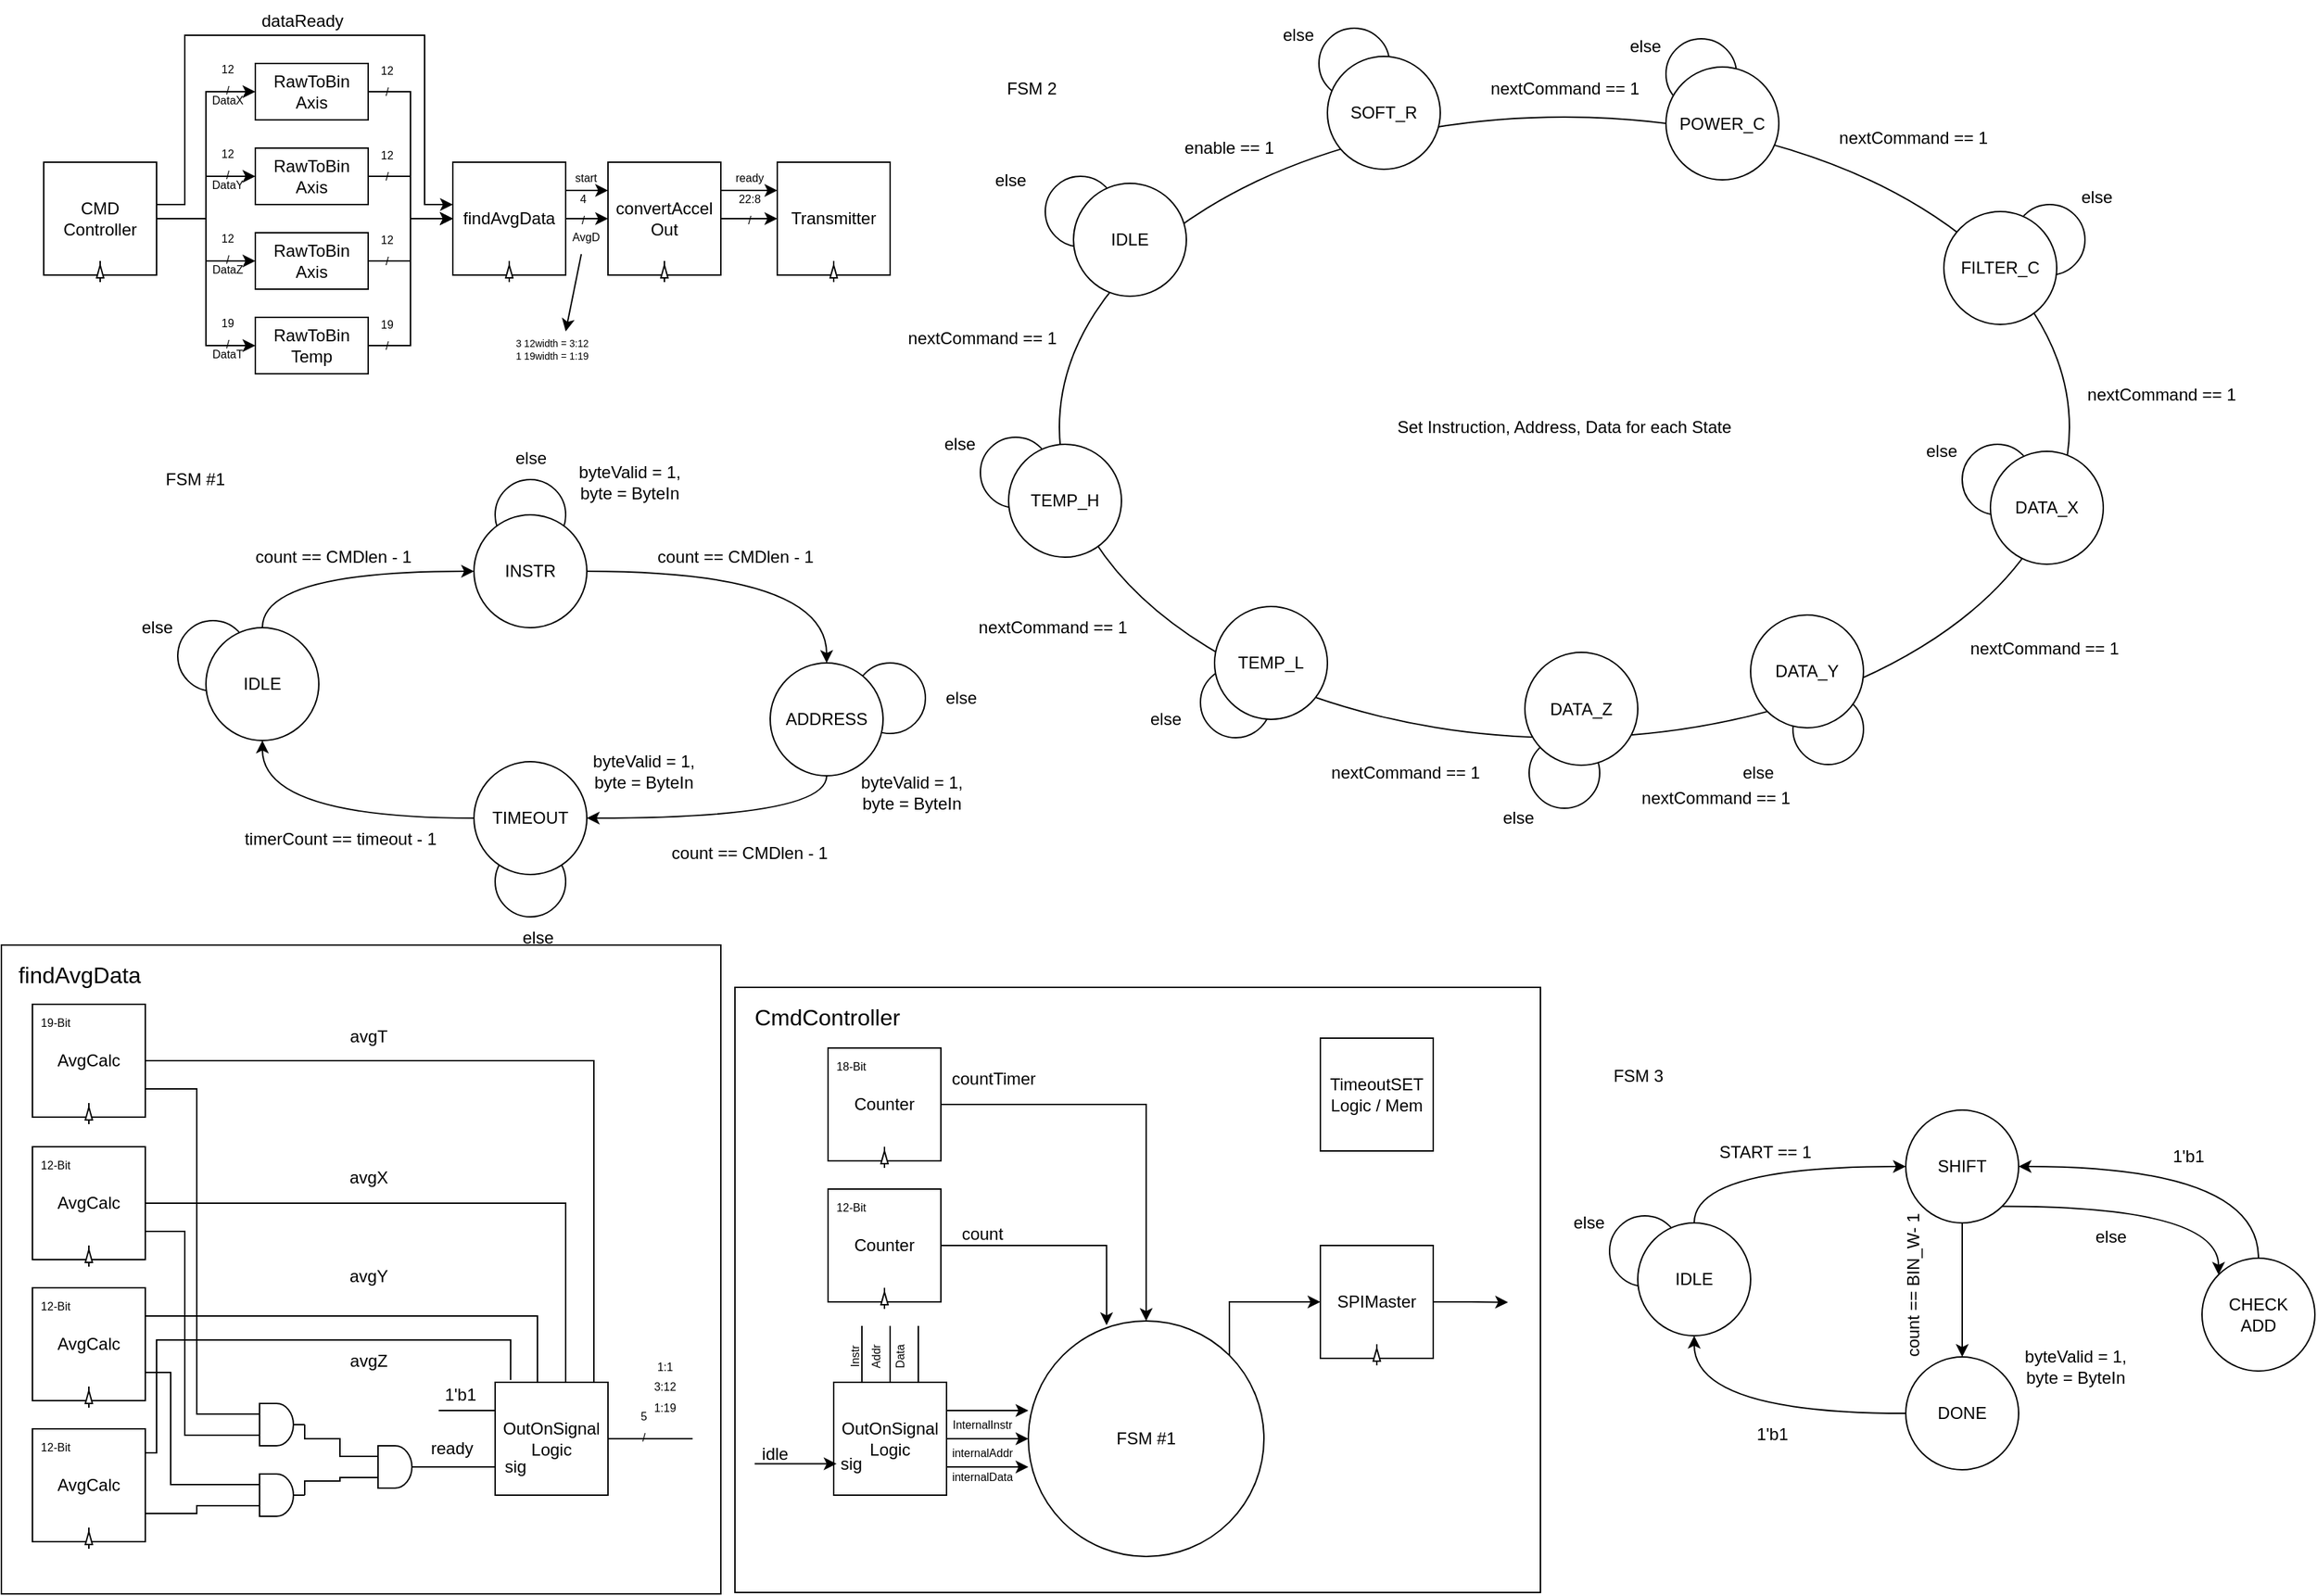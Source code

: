 <mxfile version="26.0.6">
  <diagram name="Σελίδα-1" id="frDO-t9oiaPHoLqnHJde">
    <mxGraphModel dx="3267" dy="868" grid="1" gridSize="10" guides="1" tooltips="1" connect="1" arrows="1" fold="1" page="1" pageScale="1" pageWidth="827" pageHeight="1169" math="0" shadow="0">
      <root>
        <mxCell id="0" />
        <mxCell id="1" parent="0" />
        <mxCell id="Uto73gJMnu_1vAUQ-qW--128" value="" style="group" vertex="1" connectable="0" parent="1">
          <mxGeometry x="-820" y="700" width="510" height="460" as="geometry" />
        </mxCell>
        <mxCell id="Uto73gJMnu_1vAUQ-qW--123" value="" style="rounded=0;whiteSpace=wrap;html=1;container=0;" vertex="1" parent="Uto73gJMnu_1vAUQ-qW--128">
          <mxGeometry width="510" height="460" as="geometry" />
        </mxCell>
        <mxCell id="Uto73gJMnu_1vAUQ-qW--87" value="" style="verticalLabelPosition=bottom;shadow=0;dashed=0;align=center;html=1;verticalAlign=top;shape=mxgraph.electrical.logic_gates.logic_gate;operation=and;direction=south;rotation=-90;container=0;" vertex="1" parent="Uto73gJMnu_1vAUQ-qW--128">
          <mxGeometry x="180.0" y="320" width="30" height="40" as="geometry" />
        </mxCell>
        <mxCell id="Uto73gJMnu_1vAUQ-qW--88" style="edgeStyle=orthogonalEdgeStyle;rounded=0;orthogonalLoop=1;jettySize=auto;html=1;exitX=1;exitY=0.75;exitDx=0;exitDy=0;entryX=0;entryY=0.25;entryDx=0;entryDy=0;entryPerimeter=0;endArrow=none;endFill=0;" edge="1" parent="Uto73gJMnu_1vAUQ-qW--128" source="Uto73gJMnu_1vAUQ-qW--84" target="Uto73gJMnu_1vAUQ-qW--87">
          <mxGeometry relative="1" as="geometry">
            <mxPoint x="160" y="310" as="targetPoint" />
          </mxGeometry>
        </mxCell>
        <mxCell id="Uto73gJMnu_1vAUQ-qW--89" style="edgeStyle=orthogonalEdgeStyle;rounded=0;orthogonalLoop=1;jettySize=auto;html=1;exitX=1;exitY=0.75;exitDx=0;exitDy=0;entryX=0;entryY=0.75;entryDx=0;entryDy=0;entryPerimeter=0;endArrow=none;endFill=0;" edge="1" parent="Uto73gJMnu_1vAUQ-qW--128" source="Uto73gJMnu_1vAUQ-qW--61" target="Uto73gJMnu_1vAUQ-qW--87">
          <mxGeometry relative="1" as="geometry">
            <Array as="points">
              <mxPoint x="130" y="203" />
              <mxPoint x="130" y="348" />
            </Array>
          </mxGeometry>
        </mxCell>
        <mxCell id="Uto73gJMnu_1vAUQ-qW--90" value="" style="verticalLabelPosition=bottom;shadow=0;dashed=0;align=center;html=1;verticalAlign=top;shape=mxgraph.electrical.logic_gates.logic_gate;operation=and;direction=south;rotation=-90;container=0;" vertex="1" parent="Uto73gJMnu_1vAUQ-qW--128">
          <mxGeometry x="180.0" y="370" width="30" height="40" as="geometry" />
        </mxCell>
        <mxCell id="Uto73gJMnu_1vAUQ-qW--102" style="edgeStyle=orthogonalEdgeStyle;rounded=0;orthogonalLoop=1;jettySize=auto;html=1;exitX=1;exitY=0.5;exitDx=0;exitDy=0;exitPerimeter=0;entryX=0;entryY=0.75;entryDx=0;entryDy=0;endArrow=none;endFill=0;" edge="1" parent="Uto73gJMnu_1vAUQ-qW--128" source="Uto73gJMnu_1vAUQ-qW--91" target="Uto73gJMnu_1vAUQ-qW--101">
          <mxGeometry relative="1" as="geometry" />
        </mxCell>
        <mxCell id="Uto73gJMnu_1vAUQ-qW--91" value="" style="verticalLabelPosition=bottom;shadow=0;dashed=0;align=center;html=1;verticalAlign=top;shape=mxgraph.electrical.logic_gates.logic_gate;operation=and;direction=south;rotation=-90;container=0;" vertex="1" parent="Uto73gJMnu_1vAUQ-qW--128">
          <mxGeometry x="264.0" y="350" width="30" height="40" as="geometry" />
        </mxCell>
        <mxCell id="Uto73gJMnu_1vAUQ-qW--93" style="edgeStyle=orthogonalEdgeStyle;rounded=0;orthogonalLoop=1;jettySize=auto;html=1;exitX=1;exitY=0.75;exitDx=0;exitDy=0;entryX=0;entryY=0.25;entryDx=0;entryDy=0;entryPerimeter=0;endArrow=none;endFill=0;" edge="1" parent="Uto73gJMnu_1vAUQ-qW--128" source="Uto73gJMnu_1vAUQ-qW--76" target="Uto73gJMnu_1vAUQ-qW--90">
          <mxGeometry relative="1" as="geometry">
            <Array as="points">
              <mxPoint x="120" y="303" />
              <mxPoint x="120" y="382" />
            </Array>
          </mxGeometry>
        </mxCell>
        <mxCell id="Uto73gJMnu_1vAUQ-qW--94" style="edgeStyle=orthogonalEdgeStyle;rounded=0;orthogonalLoop=1;jettySize=auto;html=1;exitX=1;exitY=0.75;exitDx=0;exitDy=0;entryX=0;entryY=0.75;entryDx=0;entryDy=0;entryPerimeter=0;endArrow=none;endFill=0;" edge="1" parent="Uto73gJMnu_1vAUQ-qW--128" source="Uto73gJMnu_1vAUQ-qW--80" target="Uto73gJMnu_1vAUQ-qW--90">
          <mxGeometry relative="1" as="geometry" />
        </mxCell>
        <mxCell id="Uto73gJMnu_1vAUQ-qW--95" style="edgeStyle=orthogonalEdgeStyle;rounded=0;orthogonalLoop=1;jettySize=auto;html=1;exitX=1;exitY=0.5;exitDx=0;exitDy=0;exitPerimeter=0;entryX=0;entryY=0.25;entryDx=0;entryDy=0;entryPerimeter=0;endArrow=none;endFill=0;" edge="1" parent="Uto73gJMnu_1vAUQ-qW--128" source="Uto73gJMnu_1vAUQ-qW--87" target="Uto73gJMnu_1vAUQ-qW--91">
          <mxGeometry relative="1" as="geometry">
            <Array as="points">
              <mxPoint x="215" y="350" />
              <mxPoint x="240" y="350" />
            </Array>
          </mxGeometry>
        </mxCell>
        <mxCell id="Uto73gJMnu_1vAUQ-qW--96" style="edgeStyle=orthogonalEdgeStyle;rounded=0;orthogonalLoop=1;jettySize=auto;html=1;exitX=1;exitY=0.5;exitDx=0;exitDy=0;exitPerimeter=0;entryX=0;entryY=0.75;entryDx=0;entryDy=0;entryPerimeter=0;endArrow=none;endFill=0;" edge="1" parent="Uto73gJMnu_1vAUQ-qW--128" source="Uto73gJMnu_1vAUQ-qW--90" target="Uto73gJMnu_1vAUQ-qW--91">
          <mxGeometry relative="1" as="geometry">
            <Array as="points">
              <mxPoint x="215" y="380" />
              <mxPoint x="240" y="380" />
            </Array>
          </mxGeometry>
        </mxCell>
        <mxCell id="Uto73gJMnu_1vAUQ-qW--115" style="edgeStyle=orthogonalEdgeStyle;rounded=0;orthogonalLoop=1;jettySize=auto;html=1;exitX=0;exitY=0.25;exitDx=0;exitDy=0;endArrow=none;endFill=0;" edge="1" parent="Uto73gJMnu_1vAUQ-qW--128" source="Uto73gJMnu_1vAUQ-qW--101">
          <mxGeometry relative="1" as="geometry">
            <mxPoint x="310" y="330" as="targetPoint" />
          </mxGeometry>
        </mxCell>
        <mxCell id="Uto73gJMnu_1vAUQ-qW--117" style="edgeStyle=orthogonalEdgeStyle;rounded=0;orthogonalLoop=1;jettySize=auto;html=1;exitX=1;exitY=0.5;exitDx=0;exitDy=0;endArrow=none;endFill=0;" edge="1" parent="Uto73gJMnu_1vAUQ-qW--128" source="Uto73gJMnu_1vAUQ-qW--101">
          <mxGeometry relative="1" as="geometry">
            <mxPoint x="490" y="350" as="targetPoint" />
          </mxGeometry>
        </mxCell>
        <mxCell id="Uto73gJMnu_1vAUQ-qW--101" value="OutOnSignal&lt;br&gt;Logic" style="whiteSpace=wrap;html=1;aspect=fixed;container=0;" vertex="1" parent="Uto73gJMnu_1vAUQ-qW--128">
          <mxGeometry x="350" y="310" width="80" height="80" as="geometry" />
        </mxCell>
        <mxCell id="Uto73gJMnu_1vAUQ-qW--105" style="edgeStyle=orthogonalEdgeStyle;rounded=0;orthogonalLoop=1;jettySize=auto;html=1;exitX=1;exitY=0.25;exitDx=0;exitDy=0;entryX=0.137;entryY=-0.021;entryDx=0;entryDy=0;entryPerimeter=0;endArrow=none;endFill=0;" edge="1" parent="Uto73gJMnu_1vAUQ-qW--128" source="Uto73gJMnu_1vAUQ-qW--80" target="Uto73gJMnu_1vAUQ-qW--101">
          <mxGeometry relative="1" as="geometry">
            <Array as="points">
              <mxPoint x="102" y="360" />
              <mxPoint x="110" y="360" />
              <mxPoint x="110" y="280" />
              <mxPoint x="361" y="280" />
            </Array>
          </mxGeometry>
        </mxCell>
        <mxCell id="Uto73gJMnu_1vAUQ-qW--104" style="edgeStyle=orthogonalEdgeStyle;rounded=0;orthogonalLoop=1;jettySize=auto;html=1;exitX=1;exitY=0.25;exitDx=0;exitDy=0;entryX=0.5;entryY=0;entryDx=0;entryDy=0;endArrow=none;endFill=0;" edge="1" parent="Uto73gJMnu_1vAUQ-qW--128" source="Uto73gJMnu_1vAUQ-qW--76" target="Uto73gJMnu_1vAUQ-qW--101">
          <mxGeometry relative="1" as="geometry">
            <mxPoint x="310" y="270" as="targetPoint" />
            <Array as="points">
              <mxPoint x="380" y="263" />
              <mxPoint x="380" y="310" />
            </Array>
          </mxGeometry>
        </mxCell>
        <mxCell id="Uto73gJMnu_1vAUQ-qW--106" style="edgeStyle=orthogonalEdgeStyle;rounded=0;orthogonalLoop=1;jettySize=auto;html=1;exitX=1;exitY=0.5;exitDx=0;exitDy=0;entryX=0.75;entryY=0;entryDx=0;entryDy=0;endArrow=none;endFill=0;" edge="1" parent="Uto73gJMnu_1vAUQ-qW--128" source="Uto73gJMnu_1vAUQ-qW--61" target="Uto73gJMnu_1vAUQ-qW--101">
          <mxGeometry relative="1" as="geometry">
            <Array as="points">
              <mxPoint x="400" y="183" />
              <mxPoint x="400" y="310" />
            </Array>
          </mxGeometry>
        </mxCell>
        <mxCell id="Uto73gJMnu_1vAUQ-qW--107" style="edgeStyle=orthogonalEdgeStyle;rounded=0;orthogonalLoop=1;jettySize=auto;html=1;exitX=1;exitY=0.5;exitDx=0;exitDy=0;entryX=0.75;entryY=0;entryDx=0;entryDy=0;endArrow=none;endFill=0;" edge="1" parent="Uto73gJMnu_1vAUQ-qW--128" source="Uto73gJMnu_1vAUQ-qW--84" target="Uto73gJMnu_1vAUQ-qW--101">
          <mxGeometry relative="1" as="geometry">
            <Array as="points">
              <mxPoint x="420" y="82" />
              <mxPoint x="420" y="310" />
            </Array>
          </mxGeometry>
        </mxCell>
        <mxCell id="Uto73gJMnu_1vAUQ-qW--108" value="ready" style="text;html=1;align=center;verticalAlign=middle;resizable=0;points=[];autosize=1;strokeColor=none;fillColor=none;container=0;" vertex="1" parent="Uto73gJMnu_1vAUQ-qW--128">
          <mxGeometry x="294" y="342" width="50" height="30" as="geometry" />
        </mxCell>
        <mxCell id="Uto73gJMnu_1vAUQ-qW--110" value="avgT" style="text;html=1;align=center;verticalAlign=middle;resizable=0;points=[];autosize=1;strokeColor=none;fillColor=none;container=0;" vertex="1" parent="Uto73gJMnu_1vAUQ-qW--128">
          <mxGeometry x="235" y="50" width="50" height="30" as="geometry" />
        </mxCell>
        <mxCell id="Uto73gJMnu_1vAUQ-qW--111" value="avgX" style="text;html=1;align=center;verticalAlign=middle;resizable=0;points=[];autosize=1;strokeColor=none;fillColor=none;container=0;" vertex="1" parent="Uto73gJMnu_1vAUQ-qW--128">
          <mxGeometry x="235" y="150" width="50" height="30" as="geometry" />
        </mxCell>
        <mxCell id="Uto73gJMnu_1vAUQ-qW--112" value="avgY" style="text;html=1;align=center;verticalAlign=middle;resizable=0;points=[];autosize=1;strokeColor=none;fillColor=none;container=0;" vertex="1" parent="Uto73gJMnu_1vAUQ-qW--128">
          <mxGeometry x="235" y="220" width="50" height="30" as="geometry" />
        </mxCell>
        <mxCell id="Uto73gJMnu_1vAUQ-qW--113" value="avgZ" style="text;html=1;align=center;verticalAlign=middle;resizable=0;points=[];autosize=1;strokeColor=none;fillColor=none;container=0;" vertex="1" parent="Uto73gJMnu_1vAUQ-qW--128">
          <mxGeometry x="235" y="280" width="50" height="30" as="geometry" />
        </mxCell>
        <mxCell id="Uto73gJMnu_1vAUQ-qW--114" value="sig" style="text;html=1;align=center;verticalAlign=middle;resizable=0;points=[];autosize=1;strokeColor=none;fillColor=none;container=0;" vertex="1" parent="Uto73gJMnu_1vAUQ-qW--128">
          <mxGeometry x="344" y="355" width="40" height="30" as="geometry" />
        </mxCell>
        <mxCell id="Uto73gJMnu_1vAUQ-qW--116" value="1&#39;b1" style="text;html=1;align=center;verticalAlign=middle;resizable=0;points=[];autosize=1;strokeColor=none;fillColor=none;container=0;" vertex="1" parent="Uto73gJMnu_1vAUQ-qW--128">
          <mxGeometry x="300" y="304" width="50" height="30" as="geometry" />
        </mxCell>
        <mxCell id="Uto73gJMnu_1vAUQ-qW--118" value="&lt;span style=&quot;font-size: 8px;&quot;&gt;5&lt;br&gt;/&lt;/span&gt;" style="text;html=1;align=center;verticalAlign=middle;resizable=0;points=[];autosize=1;strokeColor=none;fillColor=none;rotation=0;container=0;" vertex="1" parent="Uto73gJMnu_1vAUQ-qW--128">
          <mxGeometry x="440" y="320" width="30" height="40" as="geometry" />
        </mxCell>
        <mxCell id="Uto73gJMnu_1vAUQ-qW--121" value="&lt;span style=&quot;font-size: 8px;&quot;&gt;1:1&lt;br&gt;3:12&lt;br&gt;1:19&lt;/span&gt;" style="text;html=1;align=center;verticalAlign=middle;resizable=0;points=[];autosize=1;strokeColor=none;fillColor=none;rotation=0;container=0;" vertex="1" parent="Uto73gJMnu_1vAUQ-qW--128">
          <mxGeometry x="450" y="282" width="40" height="60" as="geometry" />
        </mxCell>
        <mxCell id="Uto73gJMnu_1vAUQ-qW--127" value="&lt;span style=&quot;font-size: 16px;&quot;&gt;findAvgData&lt;/span&gt;" style="text;html=1;align=center;verticalAlign=middle;resizable=0;points=[];autosize=1;rotation=0;fontColor=light-dark(#000000,#CC0000);container=0;" vertex="1" parent="Uto73gJMnu_1vAUQ-qW--128">
          <mxGeometry y="6" width="110" height="30" as="geometry" />
        </mxCell>
        <mxCell id="Uto73gJMnu_1vAUQ-qW--61" value="AvgCalc" style="rounded=0;whiteSpace=wrap;html=1;container=0;" vertex="1" parent="Uto73gJMnu_1vAUQ-qW--128">
          <mxGeometry x="22" y="143" width="80" height="80" as="geometry" />
        </mxCell>
        <mxCell id="Uto73gJMnu_1vAUQ-qW--62" value="" style="verticalLabelPosition=bottom;shadow=0;dashed=0;align=center;html=1;verticalAlign=top;shape=mxgraph.electrical.logic_gates.buffer2;direction=north;movable=1;resizable=1;rotatable=1;deletable=1;editable=1;locked=0;connectable=1;container=0;" vertex="1" parent="Uto73gJMnu_1vAUQ-qW--128">
          <mxGeometry x="59.5" y="213" width="5" height="15" as="geometry" />
        </mxCell>
        <mxCell id="Uto73gJMnu_1vAUQ-qW--73" value="&lt;span style=&quot;font-size: 8px;&quot;&gt;12-Bit&lt;/span&gt;" style="text;html=1;align=center;verticalAlign=middle;resizable=0;points=[];autosize=1;rotation=0;fontColor=light-dark(#000000,#CC0000);container=0;" vertex="1" parent="Uto73gJMnu_1vAUQ-qW--128">
          <mxGeometry x="18" y="140" width="40" height="30" as="geometry" />
        </mxCell>
        <mxCell id="Uto73gJMnu_1vAUQ-qW--76" value="AvgCalc" style="rounded=0;whiteSpace=wrap;html=1;container=0;" vertex="1" parent="Uto73gJMnu_1vAUQ-qW--128">
          <mxGeometry x="22" y="243" width="80" height="80" as="geometry" />
        </mxCell>
        <mxCell id="Uto73gJMnu_1vAUQ-qW--77" value="" style="verticalLabelPosition=bottom;shadow=0;dashed=0;align=center;html=1;verticalAlign=top;shape=mxgraph.electrical.logic_gates.buffer2;direction=north;movable=1;resizable=1;rotatable=1;deletable=1;editable=1;locked=0;connectable=1;container=0;" vertex="1" parent="Uto73gJMnu_1vAUQ-qW--128">
          <mxGeometry x="59.5" y="313" width="5" height="15" as="geometry" />
        </mxCell>
        <mxCell id="Uto73gJMnu_1vAUQ-qW--78" value="&lt;span style=&quot;font-size: 8px;&quot;&gt;12-Bit&lt;/span&gt;" style="text;html=1;align=center;verticalAlign=middle;resizable=0;points=[];autosize=1;rotation=0;fontColor=light-dark(#000000,#CC0000);container=0;" vertex="1" parent="Uto73gJMnu_1vAUQ-qW--128">
          <mxGeometry x="18" y="240" width="40" height="30" as="geometry" />
        </mxCell>
        <mxCell id="Uto73gJMnu_1vAUQ-qW--80" value="AvgCalc" style="rounded=0;whiteSpace=wrap;html=1;container=0;" vertex="1" parent="Uto73gJMnu_1vAUQ-qW--128">
          <mxGeometry x="22" y="343" width="80" height="80" as="geometry" />
        </mxCell>
        <mxCell id="Uto73gJMnu_1vAUQ-qW--81" value="" style="verticalLabelPosition=bottom;shadow=0;dashed=0;align=center;html=1;verticalAlign=top;shape=mxgraph.electrical.logic_gates.buffer2;direction=north;movable=1;resizable=1;rotatable=1;deletable=1;editable=1;locked=0;connectable=1;container=0;" vertex="1" parent="Uto73gJMnu_1vAUQ-qW--128">
          <mxGeometry x="59.5" y="413" width="5" height="15" as="geometry" />
        </mxCell>
        <mxCell id="Uto73gJMnu_1vAUQ-qW--82" value="&lt;span style=&quot;font-size: 8px;&quot;&gt;12-Bit&lt;/span&gt;" style="text;html=1;align=center;verticalAlign=middle;resizable=0;points=[];autosize=1;rotation=0;fontColor=light-dark(#000000,#CC0000);container=0;" vertex="1" parent="Uto73gJMnu_1vAUQ-qW--128">
          <mxGeometry x="18" y="340" width="40" height="30" as="geometry" />
        </mxCell>
        <mxCell id="Uto73gJMnu_1vAUQ-qW--84" value="AvgCalc" style="rounded=0;whiteSpace=wrap;html=1;container=0;" vertex="1" parent="Uto73gJMnu_1vAUQ-qW--128">
          <mxGeometry x="22" y="42" width="80" height="80" as="geometry" />
        </mxCell>
        <mxCell id="Uto73gJMnu_1vAUQ-qW--85" value="" style="verticalLabelPosition=bottom;shadow=0;dashed=0;align=center;html=1;verticalAlign=top;shape=mxgraph.electrical.logic_gates.buffer2;direction=north;movable=1;resizable=1;rotatable=1;deletable=1;editable=1;locked=0;connectable=1;container=0;" vertex="1" parent="Uto73gJMnu_1vAUQ-qW--128">
          <mxGeometry x="59.5" y="112" width="5" height="15" as="geometry" />
        </mxCell>
        <mxCell id="Uto73gJMnu_1vAUQ-qW--86" value="&lt;span style=&quot;font-size: 8px;&quot;&gt;19-Bit&lt;/span&gt;" style="text;html=1;align=center;verticalAlign=middle;resizable=0;points=[];autosize=1;rotation=0;fontColor=light-dark(#000000,#CC0000);container=0;" vertex="1" parent="Uto73gJMnu_1vAUQ-qW--128">
          <mxGeometry x="18" y="39" width="40" height="30" as="geometry" />
        </mxCell>
        <mxCell id="Uto73gJMnu_1vAUQ-qW--129" value="" style="group" vertex="1" connectable="0" parent="1">
          <mxGeometry x="-790" y="30" width="600" height="265" as="geometry" />
        </mxCell>
        <mxCell id="Uto73gJMnu_1vAUQ-qW--4" value="" style="group" vertex="1" connectable="0" parent="Uto73gJMnu_1vAUQ-qW--129">
          <mxGeometry y="115" width="80" height="85" as="geometry" />
        </mxCell>
        <mxCell id="Uto73gJMnu_1vAUQ-qW--2" value="CMD&lt;br&gt;Controller" style="rounded=0;whiteSpace=wrap;html=1;" vertex="1" parent="Uto73gJMnu_1vAUQ-qW--4">
          <mxGeometry width="80" height="80" as="geometry" />
        </mxCell>
        <mxCell id="Uto73gJMnu_1vAUQ-qW--3" value="" style="verticalLabelPosition=bottom;shadow=0;dashed=0;align=center;html=1;verticalAlign=top;shape=mxgraph.electrical.logic_gates.buffer2;direction=north;movable=1;resizable=1;rotatable=1;deletable=1;editable=1;locked=0;connectable=1;" vertex="1" parent="Uto73gJMnu_1vAUQ-qW--4">
          <mxGeometry x="37.5" y="70" width="5" height="15" as="geometry" />
        </mxCell>
        <mxCell id="Uto73gJMnu_1vAUQ-qW--29" style="edgeStyle=orthogonalEdgeStyle;rounded=0;orthogonalLoop=1;jettySize=auto;html=1;exitX=1;exitY=0.5;exitDx=0;exitDy=0;entryX=0;entryY=0.5;entryDx=0;entryDy=0;" edge="1" parent="Uto73gJMnu_1vAUQ-qW--129" source="Uto73gJMnu_1vAUQ-qW--9" target="Uto73gJMnu_1vAUQ-qW--14">
          <mxGeometry relative="1" as="geometry" />
        </mxCell>
        <mxCell id="Uto73gJMnu_1vAUQ-qW--9" value="RawToBin&lt;br&gt;Axis" style="rounded=0;whiteSpace=wrap;html=1;" vertex="1" parent="Uto73gJMnu_1vAUQ-qW--129">
          <mxGeometry x="150" y="165" width="80" height="40" as="geometry" />
        </mxCell>
        <mxCell id="Uto73gJMnu_1vAUQ-qW--28" style="edgeStyle=orthogonalEdgeStyle;rounded=0;orthogonalLoop=1;jettySize=auto;html=1;exitX=1;exitY=0.5;exitDx=0;exitDy=0;entryX=0;entryY=0.5;entryDx=0;entryDy=0;" edge="1" parent="Uto73gJMnu_1vAUQ-qW--129" source="Uto73gJMnu_1vAUQ-qW--10" target="Uto73gJMnu_1vAUQ-qW--14">
          <mxGeometry relative="1" as="geometry" />
        </mxCell>
        <mxCell id="Uto73gJMnu_1vAUQ-qW--10" value="RawToBin&lt;br&gt;Axis" style="rounded=0;whiteSpace=wrap;html=1;" vertex="1" parent="Uto73gJMnu_1vAUQ-qW--129">
          <mxGeometry x="150" y="105" width="80" height="40" as="geometry" />
        </mxCell>
        <mxCell id="Uto73gJMnu_1vAUQ-qW--26" style="edgeStyle=orthogonalEdgeStyle;rounded=0;orthogonalLoop=1;jettySize=auto;html=1;exitX=1;exitY=0.5;exitDx=0;exitDy=0;entryX=0;entryY=0.5;entryDx=0;entryDy=0;" edge="1" parent="Uto73gJMnu_1vAUQ-qW--129" source="Uto73gJMnu_1vAUQ-qW--11" target="Uto73gJMnu_1vAUQ-qW--14">
          <mxGeometry relative="1" as="geometry" />
        </mxCell>
        <mxCell id="Uto73gJMnu_1vAUQ-qW--11" value="RawToBin&lt;br&gt;Axis" style="rounded=0;whiteSpace=wrap;html=1;" vertex="1" parent="Uto73gJMnu_1vAUQ-qW--129">
          <mxGeometry x="150" y="45" width="80" height="40" as="geometry" />
        </mxCell>
        <mxCell id="Uto73gJMnu_1vAUQ-qW--30" style="edgeStyle=orthogonalEdgeStyle;rounded=0;orthogonalLoop=1;jettySize=auto;html=1;exitX=1;exitY=0.5;exitDx=0;exitDy=0;entryX=0;entryY=0.5;entryDx=0;entryDy=0;" edge="1" parent="Uto73gJMnu_1vAUQ-qW--129" source="Uto73gJMnu_1vAUQ-qW--12" target="Uto73gJMnu_1vAUQ-qW--14">
          <mxGeometry relative="1" as="geometry" />
        </mxCell>
        <mxCell id="Uto73gJMnu_1vAUQ-qW--12" value="RawToBin&lt;br&gt;Temp" style="rounded=0;whiteSpace=wrap;html=1;" vertex="1" parent="Uto73gJMnu_1vAUQ-qW--129">
          <mxGeometry x="150" y="225" width="80" height="40" as="geometry" />
        </mxCell>
        <mxCell id="Uto73gJMnu_1vAUQ-qW--13" value="" style="group" vertex="1" connectable="0" parent="Uto73gJMnu_1vAUQ-qW--129">
          <mxGeometry x="290" y="115" width="80" height="85" as="geometry" />
        </mxCell>
        <mxCell id="Uto73gJMnu_1vAUQ-qW--14" value="findAvgData" style="rounded=0;whiteSpace=wrap;html=1;" vertex="1" parent="Uto73gJMnu_1vAUQ-qW--13">
          <mxGeometry width="80" height="80" as="geometry" />
        </mxCell>
        <mxCell id="Uto73gJMnu_1vAUQ-qW--15" value="" style="verticalLabelPosition=bottom;shadow=0;dashed=0;align=center;html=1;verticalAlign=top;shape=mxgraph.electrical.logic_gates.buffer2;direction=north;movable=1;resizable=1;rotatable=1;deletable=1;editable=1;locked=0;connectable=1;" vertex="1" parent="Uto73gJMnu_1vAUQ-qW--13">
          <mxGeometry x="37.5" y="70" width="5" height="15" as="geometry" />
        </mxCell>
        <mxCell id="Uto73gJMnu_1vAUQ-qW--16" value="" style="group" vertex="1" connectable="0" parent="Uto73gJMnu_1vAUQ-qW--129">
          <mxGeometry x="400" y="115" width="80" height="85" as="geometry" />
        </mxCell>
        <mxCell id="Uto73gJMnu_1vAUQ-qW--17" value="convertAccel&lt;br&gt;Out" style="rounded=0;whiteSpace=wrap;html=1;" vertex="1" parent="Uto73gJMnu_1vAUQ-qW--16">
          <mxGeometry width="80" height="80" as="geometry" />
        </mxCell>
        <mxCell id="Uto73gJMnu_1vAUQ-qW--18" value="" style="verticalLabelPosition=bottom;shadow=0;dashed=0;align=center;html=1;verticalAlign=top;shape=mxgraph.electrical.logic_gates.buffer2;direction=north;movable=1;resizable=1;rotatable=1;deletable=1;editable=1;locked=0;connectable=1;" vertex="1" parent="Uto73gJMnu_1vAUQ-qW--16">
          <mxGeometry x="37.5" y="70" width="5" height="15" as="geometry" />
        </mxCell>
        <mxCell id="Uto73gJMnu_1vAUQ-qW--19" value="" style="group" vertex="1" connectable="0" parent="Uto73gJMnu_1vAUQ-qW--129">
          <mxGeometry x="520" y="115" width="80" height="85" as="geometry" />
        </mxCell>
        <mxCell id="Uto73gJMnu_1vAUQ-qW--20" value="Transmitter" style="rounded=0;whiteSpace=wrap;html=1;" vertex="1" parent="Uto73gJMnu_1vAUQ-qW--19">
          <mxGeometry width="80" height="80" as="geometry" />
        </mxCell>
        <mxCell id="Uto73gJMnu_1vAUQ-qW--21" value="" style="verticalLabelPosition=bottom;shadow=0;dashed=0;align=center;html=1;verticalAlign=top;shape=mxgraph.electrical.logic_gates.buffer2;direction=north;movable=1;resizable=1;rotatable=1;deletable=1;editable=1;locked=0;connectable=1;" vertex="1" parent="Uto73gJMnu_1vAUQ-qW--19">
          <mxGeometry x="37.5" y="70" width="5" height="15" as="geometry" />
        </mxCell>
        <mxCell id="Uto73gJMnu_1vAUQ-qW--22" style="edgeStyle=orthogonalEdgeStyle;rounded=0;orthogonalLoop=1;jettySize=auto;html=1;exitX=1;exitY=0.5;exitDx=0;exitDy=0;entryX=0;entryY=0.5;entryDx=0;entryDy=0;" edge="1" parent="Uto73gJMnu_1vAUQ-qW--129" source="Uto73gJMnu_1vAUQ-qW--2" target="Uto73gJMnu_1vAUQ-qW--11">
          <mxGeometry relative="1" as="geometry" />
        </mxCell>
        <mxCell id="Uto73gJMnu_1vAUQ-qW--23" style="edgeStyle=orthogonalEdgeStyle;rounded=0;orthogonalLoop=1;jettySize=auto;html=1;exitX=1;exitY=0.5;exitDx=0;exitDy=0;entryX=0;entryY=0.5;entryDx=0;entryDy=0;" edge="1" parent="Uto73gJMnu_1vAUQ-qW--129" source="Uto73gJMnu_1vAUQ-qW--2" target="Uto73gJMnu_1vAUQ-qW--10">
          <mxGeometry relative="1" as="geometry" />
        </mxCell>
        <mxCell id="Uto73gJMnu_1vAUQ-qW--24" style="edgeStyle=orthogonalEdgeStyle;rounded=0;orthogonalLoop=1;jettySize=auto;html=1;exitX=1;exitY=0.5;exitDx=0;exitDy=0;" edge="1" parent="Uto73gJMnu_1vAUQ-qW--129" source="Uto73gJMnu_1vAUQ-qW--2" target="Uto73gJMnu_1vAUQ-qW--9">
          <mxGeometry relative="1" as="geometry" />
        </mxCell>
        <mxCell id="Uto73gJMnu_1vAUQ-qW--25" style="edgeStyle=orthogonalEdgeStyle;rounded=0;orthogonalLoop=1;jettySize=auto;html=1;exitX=1;exitY=0.5;exitDx=0;exitDy=0;entryX=0;entryY=0.5;entryDx=0;entryDy=0;" edge="1" parent="Uto73gJMnu_1vAUQ-qW--129" source="Uto73gJMnu_1vAUQ-qW--2" target="Uto73gJMnu_1vAUQ-qW--12">
          <mxGeometry relative="1" as="geometry" />
        </mxCell>
        <mxCell id="Uto73gJMnu_1vAUQ-qW--31" style="edgeStyle=orthogonalEdgeStyle;rounded=0;orthogonalLoop=1;jettySize=auto;html=1;exitX=1;exitY=0.5;exitDx=0;exitDy=0;entryX=0;entryY=0.5;entryDx=0;entryDy=0;" edge="1" parent="Uto73gJMnu_1vAUQ-qW--129" source="Uto73gJMnu_1vAUQ-qW--14" target="Uto73gJMnu_1vAUQ-qW--17">
          <mxGeometry relative="1" as="geometry" />
        </mxCell>
        <mxCell id="Uto73gJMnu_1vAUQ-qW--32" style="edgeStyle=orthogonalEdgeStyle;rounded=0;orthogonalLoop=1;jettySize=auto;html=1;exitX=1;exitY=0.5;exitDx=0;exitDy=0;entryX=0;entryY=0.5;entryDx=0;entryDy=0;" edge="1" parent="Uto73gJMnu_1vAUQ-qW--129" source="Uto73gJMnu_1vAUQ-qW--17" target="Uto73gJMnu_1vAUQ-qW--20">
          <mxGeometry relative="1" as="geometry" />
        </mxCell>
        <mxCell id="Uto73gJMnu_1vAUQ-qW--33" style="edgeStyle=orthogonalEdgeStyle;rounded=0;orthogonalLoop=1;jettySize=auto;html=1;exitX=1;exitY=0.25;exitDx=0;exitDy=0;" edge="1" parent="Uto73gJMnu_1vAUQ-qW--129" source="Uto73gJMnu_1vAUQ-qW--2">
          <mxGeometry relative="1" as="geometry">
            <mxPoint x="290" y="145" as="targetPoint" />
            <Array as="points">
              <mxPoint x="80" y="145" />
              <mxPoint x="100" y="145" />
              <mxPoint x="100" y="25" />
              <mxPoint x="270" y="25" />
              <mxPoint x="270" y="145" />
              <mxPoint x="290" y="145" />
            </Array>
          </mxGeometry>
        </mxCell>
        <mxCell id="Uto73gJMnu_1vAUQ-qW--36" value="dataReady" style="text;html=1;align=center;verticalAlign=middle;resizable=0;points=[];autosize=1;strokeColor=none;fillColor=none;" vertex="1" parent="Uto73gJMnu_1vAUQ-qW--129">
          <mxGeometry x="143" width="80" height="30" as="geometry" />
        </mxCell>
        <mxCell id="Uto73gJMnu_1vAUQ-qW--37" value="&lt;font style=&quot;font-size: 8px;&quot;&gt;DataX&lt;/font&gt;" style="text;html=1;align=center;verticalAlign=middle;resizable=0;points=[];autosize=1;strokeColor=none;fillColor=none;" vertex="1" parent="Uto73gJMnu_1vAUQ-qW--129">
          <mxGeometry x="105" y="55" width="50" height="30" as="geometry" />
        </mxCell>
        <mxCell id="Uto73gJMnu_1vAUQ-qW--38" value="&lt;font style=&quot;font-size: 8px;&quot;&gt;DataY&lt;/font&gt;" style="text;html=1;align=center;verticalAlign=middle;resizable=0;points=[];autosize=1;strokeColor=none;fillColor=none;" vertex="1" parent="Uto73gJMnu_1vAUQ-qW--129">
          <mxGeometry x="105" y="115" width="50" height="30" as="geometry" />
        </mxCell>
        <mxCell id="Uto73gJMnu_1vAUQ-qW--39" value="&lt;font style=&quot;font-size: 8px;&quot;&gt;DataZ&lt;/font&gt;" style="text;html=1;align=center;verticalAlign=middle;resizable=0;points=[];autosize=1;strokeColor=none;fillColor=none;" vertex="1" parent="Uto73gJMnu_1vAUQ-qW--129">
          <mxGeometry x="105" y="175" width="50" height="30" as="geometry" />
        </mxCell>
        <mxCell id="Uto73gJMnu_1vAUQ-qW--40" value="&lt;font style=&quot;font-size: 8px;&quot;&gt;DataT&lt;/font&gt;" style="text;html=1;align=center;verticalAlign=middle;resizable=0;points=[];autosize=1;strokeColor=none;fillColor=none;" vertex="1" parent="Uto73gJMnu_1vAUQ-qW--129">
          <mxGeometry x="105" y="235" width="50" height="30" as="geometry" />
        </mxCell>
        <mxCell id="Uto73gJMnu_1vAUQ-qW--41" value="&lt;span style=&quot;font-size: 8px;&quot;&gt;12&lt;br&gt;/&lt;/span&gt;" style="text;html=1;align=center;verticalAlign=middle;resizable=0;points=[];autosize=1;strokeColor=none;fillColor=none;rotation=0;" vertex="1" parent="Uto73gJMnu_1vAUQ-qW--129">
          <mxGeometry x="115" y="35" width="30" height="40" as="geometry" />
        </mxCell>
        <mxCell id="Uto73gJMnu_1vAUQ-qW--42" value="&lt;span style=&quot;font-size: 8px;&quot;&gt;12&lt;br&gt;/&lt;/span&gt;" style="text;html=1;align=center;verticalAlign=middle;resizable=0;points=[];autosize=1;strokeColor=none;fillColor=none;rotation=0;" vertex="1" parent="Uto73gJMnu_1vAUQ-qW--129">
          <mxGeometry x="115" y="95" width="30" height="40" as="geometry" />
        </mxCell>
        <mxCell id="Uto73gJMnu_1vAUQ-qW--43" value="&lt;span style=&quot;font-size: 8px;&quot;&gt;12&lt;br&gt;/&lt;/span&gt;" style="text;html=1;align=center;verticalAlign=middle;resizable=0;points=[];autosize=1;strokeColor=none;fillColor=none;rotation=0;" vertex="1" parent="Uto73gJMnu_1vAUQ-qW--129">
          <mxGeometry x="115" y="155" width="30" height="40" as="geometry" />
        </mxCell>
        <mxCell id="Uto73gJMnu_1vAUQ-qW--44" value="&lt;span style=&quot;font-size: 8px;&quot;&gt;19&lt;br&gt;/&lt;/span&gt;" style="text;html=1;align=center;verticalAlign=middle;resizable=0;points=[];autosize=1;strokeColor=none;fillColor=none;rotation=0;" vertex="1" parent="Uto73gJMnu_1vAUQ-qW--129">
          <mxGeometry x="115" y="215" width="30" height="40" as="geometry" />
        </mxCell>
        <mxCell id="Uto73gJMnu_1vAUQ-qW--45" value="&lt;span style=&quot;font-size: 8px;&quot;&gt;12&lt;br&gt;/&lt;/span&gt;" style="text;html=1;align=center;verticalAlign=middle;resizable=0;points=[];autosize=1;strokeColor=none;fillColor=none;rotation=0;" vertex="1" parent="Uto73gJMnu_1vAUQ-qW--129">
          <mxGeometry x="228" y="36" width="30" height="40" as="geometry" />
        </mxCell>
        <mxCell id="Uto73gJMnu_1vAUQ-qW--46" value="&lt;span style=&quot;font-size: 8px;&quot;&gt;12&lt;br&gt;/&lt;/span&gt;" style="text;html=1;align=center;verticalAlign=middle;resizable=0;points=[];autosize=1;strokeColor=none;fillColor=none;rotation=0;" vertex="1" parent="Uto73gJMnu_1vAUQ-qW--129">
          <mxGeometry x="228" y="96" width="30" height="40" as="geometry" />
        </mxCell>
        <mxCell id="Uto73gJMnu_1vAUQ-qW--47" value="&lt;span style=&quot;font-size: 8px;&quot;&gt;12&lt;br&gt;/&lt;/span&gt;" style="text;html=1;align=center;verticalAlign=middle;resizable=0;points=[];autosize=1;strokeColor=none;fillColor=none;rotation=0;" vertex="1" parent="Uto73gJMnu_1vAUQ-qW--129">
          <mxGeometry x="228" y="156" width="30" height="40" as="geometry" />
        </mxCell>
        <mxCell id="Uto73gJMnu_1vAUQ-qW--48" value="&lt;span style=&quot;font-size: 8px;&quot;&gt;19&lt;br&gt;/&lt;/span&gt;" style="text;html=1;align=center;verticalAlign=middle;resizable=0;points=[];autosize=1;strokeColor=none;fillColor=none;rotation=0;" vertex="1" parent="Uto73gJMnu_1vAUQ-qW--129">
          <mxGeometry x="228" y="216" width="30" height="40" as="geometry" />
        </mxCell>
        <mxCell id="Uto73gJMnu_1vAUQ-qW--49" style="edgeStyle=orthogonalEdgeStyle;rounded=0;orthogonalLoop=1;jettySize=auto;html=1;exitX=1;exitY=0.25;exitDx=0;exitDy=0;entryX=0;entryY=0.25;entryDx=0;entryDy=0;" edge="1" parent="Uto73gJMnu_1vAUQ-qW--129" source="Uto73gJMnu_1vAUQ-qW--14" target="Uto73gJMnu_1vAUQ-qW--17">
          <mxGeometry relative="1" as="geometry" />
        </mxCell>
        <mxCell id="Uto73gJMnu_1vAUQ-qW--50" value="&lt;span style=&quot;font-size: 8px;&quot;&gt;AvgD&lt;/span&gt;" style="text;html=1;align=center;verticalAlign=middle;resizable=0;points=[];autosize=1;strokeColor=none;fillColor=none;" vertex="1" parent="Uto73gJMnu_1vAUQ-qW--129">
          <mxGeometry x="364" y="152" width="40" height="30" as="geometry" />
        </mxCell>
        <mxCell id="Uto73gJMnu_1vAUQ-qW--51" value="&lt;span style=&quot;font-size: 8px;&quot;&gt;start&lt;/span&gt;" style="text;html=1;align=center;verticalAlign=middle;resizable=0;points=[];autosize=1;strokeColor=none;fillColor=none;" vertex="1" parent="Uto73gJMnu_1vAUQ-qW--129">
          <mxGeometry x="364" y="110" width="40" height="30" as="geometry" />
        </mxCell>
        <mxCell id="Uto73gJMnu_1vAUQ-qW--52" value="&lt;span style=&quot;font-size: 8px;&quot;&gt;4&lt;br&gt;/&lt;/span&gt;" style="text;html=1;align=center;verticalAlign=middle;resizable=0;points=[];autosize=1;strokeColor=none;fillColor=none;rotation=0;" vertex="1" parent="Uto73gJMnu_1vAUQ-qW--129">
          <mxGeometry x="367" y="127" width="30" height="40" as="geometry" />
        </mxCell>
        <mxCell id="Uto73gJMnu_1vAUQ-qW--53" value="" style="endArrow=classic;html=1;rounded=0;exitX=0.427;exitY=0.94;exitDx=0;exitDy=0;exitPerimeter=0;" edge="1" parent="Uto73gJMnu_1vAUQ-qW--129" source="Uto73gJMnu_1vAUQ-qW--50">
          <mxGeometry width="50" height="50" relative="1" as="geometry">
            <mxPoint x="383" y="155" as="sourcePoint" />
            <mxPoint x="370" y="235" as="targetPoint" />
          </mxGeometry>
        </mxCell>
        <mxCell id="Uto73gJMnu_1vAUQ-qW--54" value="3 12width = 3:12&lt;br&gt;1 19width = 1:19" style="text;html=1;align=center;verticalAlign=middle;resizable=0;points=[];autosize=1;fontSize=7;" vertex="1" parent="Uto73gJMnu_1vAUQ-qW--129">
          <mxGeometry x="320" y="233" width="80" height="30" as="geometry" />
        </mxCell>
        <mxCell id="Uto73gJMnu_1vAUQ-qW--57" style="edgeStyle=orthogonalEdgeStyle;rounded=0;orthogonalLoop=1;jettySize=auto;html=1;exitX=1;exitY=0.25;exitDx=0;exitDy=0;entryX=0;entryY=0.25;entryDx=0;entryDy=0;" edge="1" parent="Uto73gJMnu_1vAUQ-qW--129" source="Uto73gJMnu_1vAUQ-qW--17" target="Uto73gJMnu_1vAUQ-qW--20">
          <mxGeometry relative="1" as="geometry" />
        </mxCell>
        <mxCell id="Uto73gJMnu_1vAUQ-qW--58" value="&lt;span style=&quot;font-size: 8px;&quot;&gt;ready&lt;/span&gt;" style="text;html=1;align=center;verticalAlign=middle;resizable=0;points=[];autosize=1;strokeColor=none;fillColor=none;" vertex="1" parent="Uto73gJMnu_1vAUQ-qW--129">
          <mxGeometry x="480" y="110" width="40" height="30" as="geometry" />
        </mxCell>
        <mxCell id="Uto73gJMnu_1vAUQ-qW--59" value="&lt;span style=&quot;font-size: 8px;&quot;&gt;22:8&lt;br&gt;/&lt;/span&gt;" style="text;html=1;align=center;verticalAlign=middle;resizable=0;points=[];autosize=1;strokeColor=none;fillColor=none;rotation=0;" vertex="1" parent="Uto73gJMnu_1vAUQ-qW--129">
          <mxGeometry x="480" y="127" width="40" height="40" as="geometry" />
        </mxCell>
        <mxCell id="Uto73gJMnu_1vAUQ-qW--358" value="" style="group" vertex="1" connectable="0" parent="1">
          <mxGeometry x="-190" y="40" width="966" height="697.5" as="geometry" />
        </mxCell>
        <mxCell id="Uto73gJMnu_1vAUQ-qW--344" value="Set Instruction, Address, Data for each State" style="ellipse;whiteSpace=wrap;html=1;fillColor=none;" vertex="1" parent="Uto73gJMnu_1vAUQ-qW--358">
          <mxGeometry x="120" y="73" width="716" height="440" as="geometry" />
        </mxCell>
        <mxCell id="Uto73gJMnu_1vAUQ-qW--301" value="" style="ellipse;whiteSpace=wrap;html=1;gradientColor=none;fillColor=none;" vertex="1" parent="Uto73gJMnu_1vAUQ-qW--358">
          <mxGeometry x="110" y="115" width="50" height="50" as="geometry" />
        </mxCell>
        <mxCell id="Uto73gJMnu_1vAUQ-qW--302" value="IDLE" style="ellipse;whiteSpace=wrap;html=1;aspect=fixed;" vertex="1" parent="Uto73gJMnu_1vAUQ-qW--358">
          <mxGeometry x="130" y="120" width="80" height="80" as="geometry" />
        </mxCell>
        <mxCell id="Uto73gJMnu_1vAUQ-qW--303" value="else" style="text;html=1;align=center;verticalAlign=middle;resizable=0;points=[];autosize=1;strokeColor=none;fillColor=none;" vertex="1" parent="Uto73gJMnu_1vAUQ-qW--358">
          <mxGeometry x="60" y="102.5" width="50" height="30" as="geometry" />
        </mxCell>
        <mxCell id="Uto73gJMnu_1vAUQ-qW--304" value="" style="ellipse;whiteSpace=wrap;html=1;gradientColor=none;fillColor=none;" vertex="1" parent="Uto73gJMnu_1vAUQ-qW--358">
          <mxGeometry x="304" y="10" width="50" height="50" as="geometry" />
        </mxCell>
        <mxCell id="Uto73gJMnu_1vAUQ-qW--305" value="SOFT_R" style="ellipse;whiteSpace=wrap;html=1;aspect=fixed;" vertex="1" parent="Uto73gJMnu_1vAUQ-qW--358">
          <mxGeometry x="310" y="30" width="80" height="80" as="geometry" />
        </mxCell>
        <mxCell id="Uto73gJMnu_1vAUQ-qW--306" value="else" style="text;html=1;align=center;verticalAlign=middle;resizable=0;points=[];autosize=1;strokeColor=none;fillColor=none;" vertex="1" parent="Uto73gJMnu_1vAUQ-qW--358">
          <mxGeometry x="264" width="50" height="30" as="geometry" />
        </mxCell>
        <mxCell id="Uto73gJMnu_1vAUQ-qW--316" value="" style="ellipse;whiteSpace=wrap;html=1;gradientColor=none;fillColor=none;" vertex="1" parent="Uto73gJMnu_1vAUQ-qW--358">
          <mxGeometry x="550" y="17.5" width="50" height="50" as="geometry" />
        </mxCell>
        <mxCell id="Uto73gJMnu_1vAUQ-qW--317" value="POWER_C" style="ellipse;whiteSpace=wrap;html=1;aspect=fixed;" vertex="1" parent="Uto73gJMnu_1vAUQ-qW--358">
          <mxGeometry x="550" y="37.5" width="80" height="80" as="geometry" />
        </mxCell>
        <mxCell id="Uto73gJMnu_1vAUQ-qW--318" value="else" style="text;html=1;align=center;verticalAlign=middle;resizable=0;points=[];autosize=1;strokeColor=none;fillColor=none;" vertex="1" parent="Uto73gJMnu_1vAUQ-qW--358">
          <mxGeometry x="510" y="7.5" width="50" height="30" as="geometry" />
        </mxCell>
        <mxCell id="Uto73gJMnu_1vAUQ-qW--331" value="" style="ellipse;whiteSpace=wrap;html=1;gradientColor=none;fillColor=none;" vertex="1" parent="Uto73gJMnu_1vAUQ-qW--358">
          <mxGeometry x="640" y="482" width="50" height="50" as="geometry" />
        </mxCell>
        <mxCell id="Uto73gJMnu_1vAUQ-qW--332" value="DATA_Y" style="ellipse;whiteSpace=wrap;html=1;aspect=fixed;" vertex="1" parent="Uto73gJMnu_1vAUQ-qW--358">
          <mxGeometry x="610" y="426" width="80" height="80" as="geometry" />
        </mxCell>
        <mxCell id="Uto73gJMnu_1vAUQ-qW--333" value="else" style="text;html=1;align=center;verticalAlign=middle;resizable=0;points=[];autosize=1;strokeColor=none;fillColor=none;" vertex="1" parent="Uto73gJMnu_1vAUQ-qW--358">
          <mxGeometry x="590" y="523" width="50" height="30" as="geometry" />
        </mxCell>
        <mxCell id="Uto73gJMnu_1vAUQ-qW--334" value="" style="ellipse;whiteSpace=wrap;html=1;gradientColor=none;fillColor=none;" vertex="1" parent="Uto73gJMnu_1vAUQ-qW--358">
          <mxGeometry x="453" y="513" width="50" height="50" as="geometry" />
        </mxCell>
        <mxCell id="Uto73gJMnu_1vAUQ-qW--335" value="DATA_Z" style="ellipse;whiteSpace=wrap;html=1;aspect=fixed;" vertex="1" parent="Uto73gJMnu_1vAUQ-qW--358">
          <mxGeometry x="450" y="452.5" width="80" height="80" as="geometry" />
        </mxCell>
        <mxCell id="Uto73gJMnu_1vAUQ-qW--336" value="else" style="text;html=1;align=center;verticalAlign=middle;resizable=0;points=[];autosize=1;strokeColor=none;fillColor=none;" vertex="1" parent="Uto73gJMnu_1vAUQ-qW--358">
          <mxGeometry x="420" y="555" width="50" height="30" as="geometry" />
        </mxCell>
        <mxCell id="Uto73gJMnu_1vAUQ-qW--337" value="" style="ellipse;whiteSpace=wrap;html=1;gradientColor=none;fillColor=none;" vertex="1" parent="Uto73gJMnu_1vAUQ-qW--358">
          <mxGeometry x="220" y="463" width="50" height="50" as="geometry" />
        </mxCell>
        <mxCell id="Uto73gJMnu_1vAUQ-qW--338" value="TEMP_L" style="ellipse;whiteSpace=wrap;html=1;aspect=fixed;" vertex="1" parent="Uto73gJMnu_1vAUQ-qW--358">
          <mxGeometry x="230" y="420" width="80" height="80" as="geometry" />
        </mxCell>
        <mxCell id="Uto73gJMnu_1vAUQ-qW--339" value="else" style="text;html=1;align=center;verticalAlign=middle;resizable=0;points=[];autosize=1;strokeColor=none;fillColor=none;" vertex="1" parent="Uto73gJMnu_1vAUQ-qW--358">
          <mxGeometry x="170" y="485" width="50" height="30" as="geometry" />
        </mxCell>
        <mxCell id="Uto73gJMnu_1vAUQ-qW--340" value="" style="ellipse;whiteSpace=wrap;html=1;gradientColor=none;fillColor=none;" vertex="1" parent="Uto73gJMnu_1vAUQ-qW--358">
          <mxGeometry x="64" y="300" width="50" height="50" as="geometry" />
        </mxCell>
        <mxCell id="Uto73gJMnu_1vAUQ-qW--341" value="TEMP_H" style="ellipse;whiteSpace=wrap;html=1;aspect=fixed;" vertex="1" parent="Uto73gJMnu_1vAUQ-qW--358">
          <mxGeometry x="84" y="305" width="80" height="80" as="geometry" />
        </mxCell>
        <mxCell id="Uto73gJMnu_1vAUQ-qW--342" value="else" style="text;html=1;align=center;verticalAlign=middle;resizable=0;points=[];autosize=1;strokeColor=none;fillColor=none;" vertex="1" parent="Uto73gJMnu_1vAUQ-qW--358">
          <mxGeometry x="24" y="290" width="50" height="30" as="geometry" />
        </mxCell>
        <mxCell id="Uto73gJMnu_1vAUQ-qW--345" value="" style="group" vertex="1" connectable="0" parent="Uto73gJMnu_1vAUQ-qW--358">
          <mxGeometry x="720" y="295" width="140" height="95" as="geometry" />
        </mxCell>
        <mxCell id="Uto73gJMnu_1vAUQ-qW--325" value="" style="ellipse;whiteSpace=wrap;html=1;gradientColor=none;fillColor=none;" vertex="1" parent="Uto73gJMnu_1vAUQ-qW--345">
          <mxGeometry x="40" y="10" width="50" height="50" as="geometry" />
        </mxCell>
        <mxCell id="Uto73gJMnu_1vAUQ-qW--326" value="DATA_X" style="ellipse;whiteSpace=wrap;html=1;aspect=fixed;" vertex="1" parent="Uto73gJMnu_1vAUQ-qW--345">
          <mxGeometry x="60" y="15" width="80" height="80" as="geometry" />
        </mxCell>
        <mxCell id="Uto73gJMnu_1vAUQ-qW--327" value="else" style="text;html=1;align=center;verticalAlign=middle;resizable=0;points=[];autosize=1;strokeColor=none;fillColor=none;" vertex="1" parent="Uto73gJMnu_1vAUQ-qW--345">
          <mxGeometry width="50" height="30" as="geometry" />
        </mxCell>
        <mxCell id="Uto73gJMnu_1vAUQ-qW--346" value="" style="group" vertex="1" connectable="0" parent="Uto73gJMnu_1vAUQ-qW--358">
          <mxGeometry x="687" y="125" width="140" height="95" as="geometry" />
        </mxCell>
        <mxCell id="Uto73gJMnu_1vAUQ-qW--319" value="" style="ellipse;whiteSpace=wrap;html=1;gradientColor=none;fillColor=none;" vertex="1" parent="Uto73gJMnu_1vAUQ-qW--346">
          <mxGeometry x="110" y="10" width="50" height="50" as="geometry" />
        </mxCell>
        <mxCell id="Uto73gJMnu_1vAUQ-qW--320" value="FILTER_C" style="ellipse;whiteSpace=wrap;html=1;aspect=fixed;" vertex="1" parent="Uto73gJMnu_1vAUQ-qW--346">
          <mxGeometry x="60" y="15" width="80" height="80" as="geometry" />
        </mxCell>
        <mxCell id="Uto73gJMnu_1vAUQ-qW--321" value="else" style="text;html=1;align=center;verticalAlign=middle;resizable=0;points=[];autosize=1;strokeColor=none;fillColor=none;" vertex="1" parent="Uto73gJMnu_1vAUQ-qW--358">
          <mxGeometry x="830" y="115" width="50" height="30" as="geometry" />
        </mxCell>
        <mxCell id="Uto73gJMnu_1vAUQ-qW--349" value="nextCommand == 1" style="text;html=1;align=center;verticalAlign=middle;resizable=0;points=[];autosize=1;strokeColor=none;fillColor=none;" vertex="1" parent="Uto73gJMnu_1vAUQ-qW--358">
          <mxGeometry x="660" y="73" width="130" height="30" as="geometry" />
        </mxCell>
        <mxCell id="Uto73gJMnu_1vAUQ-qW--350" value="nextCommand == 1" style="text;html=1;align=center;verticalAlign=middle;resizable=0;points=[];autosize=1;strokeColor=none;fillColor=none;" vertex="1" parent="Uto73gJMnu_1vAUQ-qW--358">
          <mxGeometry x="836" y="255" width="130" height="30" as="geometry" />
        </mxCell>
        <mxCell id="Uto73gJMnu_1vAUQ-qW--351" value="nextCommand == 1" style="text;html=1;align=center;verticalAlign=middle;resizable=0;points=[];autosize=1;strokeColor=none;fillColor=none;" vertex="1" parent="Uto73gJMnu_1vAUQ-qW--358">
          <mxGeometry x="753" y="435" width="130" height="30" as="geometry" />
        </mxCell>
        <mxCell id="Uto73gJMnu_1vAUQ-qW--352" value="nextCommand == 1" style="text;html=1;align=center;verticalAlign=middle;resizable=0;points=[];autosize=1;strokeColor=none;fillColor=none;" vertex="1" parent="Uto73gJMnu_1vAUQ-qW--358">
          <mxGeometry x="520" y="541" width="130" height="30" as="geometry" />
        </mxCell>
        <mxCell id="Uto73gJMnu_1vAUQ-qW--353" value="nextCommand == 1" style="text;html=1;align=center;verticalAlign=middle;resizable=0;points=[];autosize=1;strokeColor=none;fillColor=none;" vertex="1" parent="Uto73gJMnu_1vAUQ-qW--358">
          <mxGeometry x="300" y="523" width="130" height="30" as="geometry" />
        </mxCell>
        <mxCell id="Uto73gJMnu_1vAUQ-qW--354" value="nextCommand == 1" style="text;html=1;align=center;verticalAlign=middle;resizable=0;points=[];autosize=1;strokeColor=none;fillColor=none;" vertex="1" parent="Uto73gJMnu_1vAUQ-qW--358">
          <mxGeometry x="50" y="420" width="130" height="30" as="geometry" />
        </mxCell>
        <mxCell id="Uto73gJMnu_1vAUQ-qW--355" value="nextCommand == 1" style="text;html=1;align=center;verticalAlign=middle;resizable=0;points=[];autosize=1;strokeColor=none;fillColor=none;" vertex="1" parent="Uto73gJMnu_1vAUQ-qW--358">
          <mxGeometry y="215" width="130" height="30" as="geometry" />
        </mxCell>
        <mxCell id="Uto73gJMnu_1vAUQ-qW--356" value="nextCommand == 1" style="text;html=1;align=center;verticalAlign=middle;resizable=0;points=[];autosize=1;strokeColor=none;fillColor=none;" vertex="1" parent="Uto73gJMnu_1vAUQ-qW--358">
          <mxGeometry x="413" y="37.5" width="130" height="30" as="geometry" />
        </mxCell>
        <mxCell id="Uto73gJMnu_1vAUQ-qW--357" value="enable == 1" style="text;html=1;align=center;verticalAlign=middle;resizable=0;points=[];autosize=1;strokeColor=none;fillColor=none;" vertex="1" parent="Uto73gJMnu_1vAUQ-qW--358">
          <mxGeometry x="195" y="80" width="90" height="30" as="geometry" />
        </mxCell>
        <mxCell id="Uto73gJMnu_1vAUQ-qW--276" value="" style="group" vertex="1" connectable="0" parent="Uto73gJMnu_1vAUQ-qW--358">
          <mxGeometry x="-545" y="295" width="709" height="402.5" as="geometry" />
        </mxCell>
        <mxCell id="Uto73gJMnu_1vAUQ-qW--278" value="" style="ellipse;whiteSpace=wrap;html=1;gradientColor=none;fillColor=none;" vertex="1" parent="Uto73gJMnu_1vAUQ-qW--276">
          <mxGeometry x="40" y="135" width="50" height="50" as="geometry" />
        </mxCell>
        <mxCell id="Uto73gJMnu_1vAUQ-qW--279" value="" style="ellipse;whiteSpace=wrap;html=1;gradientColor=none;fillColor=none;" vertex="1" parent="Uto73gJMnu_1vAUQ-qW--276">
          <mxGeometry x="265" y="35" width="50" height="50" as="geometry" />
        </mxCell>
        <mxCell id="Uto73gJMnu_1vAUQ-qW--280" value="" style="ellipse;whiteSpace=wrap;html=1;gradientColor=none;fillColor=none;" vertex="1" parent="Uto73gJMnu_1vAUQ-qW--276">
          <mxGeometry x="265" y="295" width="50" height="50" as="geometry" />
        </mxCell>
        <mxCell id="Uto73gJMnu_1vAUQ-qW--281" value="" style="ellipse;whiteSpace=wrap;html=1;gradientColor=none;fillColor=none;" vertex="1" parent="Uto73gJMnu_1vAUQ-qW--276">
          <mxGeometry x="520" y="165" width="50" height="50" as="geometry" />
        </mxCell>
        <mxCell id="Uto73gJMnu_1vAUQ-qW--282" style="edgeStyle=orthogonalEdgeStyle;curved=1;rounded=0;orthogonalLoop=1;jettySize=auto;html=1;exitX=0.5;exitY=0;exitDx=0;exitDy=0;entryX=0;entryY=0.5;entryDx=0;entryDy=0;" edge="1" parent="Uto73gJMnu_1vAUQ-qW--276" source="Uto73gJMnu_1vAUQ-qW--283" target="Uto73gJMnu_1vAUQ-qW--285">
          <mxGeometry relative="1" as="geometry" />
        </mxCell>
        <mxCell id="Uto73gJMnu_1vAUQ-qW--283" value="IDLE" style="ellipse;whiteSpace=wrap;html=1;aspect=fixed;" vertex="1" parent="Uto73gJMnu_1vAUQ-qW--276">
          <mxGeometry x="60" y="140" width="80" height="80" as="geometry" />
        </mxCell>
        <mxCell id="Uto73gJMnu_1vAUQ-qW--284" style="edgeStyle=orthogonalEdgeStyle;curved=1;rounded=0;orthogonalLoop=1;jettySize=auto;html=1;exitX=1;exitY=0.5;exitDx=0;exitDy=0;entryX=0.5;entryY=0;entryDx=0;entryDy=0;" edge="1" parent="Uto73gJMnu_1vAUQ-qW--276" source="Uto73gJMnu_1vAUQ-qW--285" target="Uto73gJMnu_1vAUQ-qW--289">
          <mxGeometry relative="1" as="geometry" />
        </mxCell>
        <mxCell id="Uto73gJMnu_1vAUQ-qW--285" value="INSTR" style="ellipse;whiteSpace=wrap;html=1;aspect=fixed;" vertex="1" parent="Uto73gJMnu_1vAUQ-qW--276">
          <mxGeometry x="250" y="60" width="80" height="80" as="geometry" />
        </mxCell>
        <mxCell id="Uto73gJMnu_1vAUQ-qW--286" style="edgeStyle=orthogonalEdgeStyle;curved=1;rounded=0;orthogonalLoop=1;jettySize=auto;html=1;exitX=0;exitY=0.5;exitDx=0;exitDy=0;" edge="1" parent="Uto73gJMnu_1vAUQ-qW--276" source="Uto73gJMnu_1vAUQ-qW--287" target="Uto73gJMnu_1vAUQ-qW--283">
          <mxGeometry relative="1" as="geometry" />
        </mxCell>
        <mxCell id="Uto73gJMnu_1vAUQ-qW--287" value="TIMEOUT" style="ellipse;whiteSpace=wrap;html=1;aspect=fixed;" vertex="1" parent="Uto73gJMnu_1vAUQ-qW--276">
          <mxGeometry x="250" y="235" width="80" height="80" as="geometry" />
        </mxCell>
        <mxCell id="Uto73gJMnu_1vAUQ-qW--288" style="edgeStyle=orthogonalEdgeStyle;curved=1;rounded=0;orthogonalLoop=1;jettySize=auto;html=1;exitX=0.5;exitY=1;exitDx=0;exitDy=0;" edge="1" parent="Uto73gJMnu_1vAUQ-qW--276" source="Uto73gJMnu_1vAUQ-qW--289" target="Uto73gJMnu_1vAUQ-qW--287">
          <mxGeometry relative="1" as="geometry" />
        </mxCell>
        <mxCell id="Uto73gJMnu_1vAUQ-qW--289" value="ADDRESS" style="ellipse;whiteSpace=wrap;html=1;aspect=fixed;" vertex="1" parent="Uto73gJMnu_1vAUQ-qW--276">
          <mxGeometry x="460" y="165" width="80" height="80" as="geometry" />
        </mxCell>
        <mxCell id="Uto73gJMnu_1vAUQ-qW--290" value="count == CMDlen - 1" style="text;html=1;align=center;verticalAlign=middle;resizable=0;points=[];autosize=1;strokeColor=none;fillColor=none;" vertex="1" parent="Uto73gJMnu_1vAUQ-qW--276">
          <mxGeometry x="85" y="75" width="130" height="30" as="geometry" />
        </mxCell>
        <mxCell id="Uto73gJMnu_1vAUQ-qW--291" value="count == CMDlen - 1" style="text;html=1;align=center;verticalAlign=middle;resizable=0;points=[];autosize=1;strokeColor=none;fillColor=none;" vertex="1" parent="Uto73gJMnu_1vAUQ-qW--276">
          <mxGeometry x="370" y="75" width="130" height="30" as="geometry" />
        </mxCell>
        <mxCell id="Uto73gJMnu_1vAUQ-qW--292" value="count == CMDlen - 1" style="text;html=1;align=center;verticalAlign=middle;resizable=0;points=[];autosize=1;strokeColor=none;fillColor=none;" vertex="1" parent="Uto73gJMnu_1vAUQ-qW--276">
          <mxGeometry x="380" y="285" width="130" height="30" as="geometry" />
        </mxCell>
        <mxCell id="Uto73gJMnu_1vAUQ-qW--293" value="timerCount == timeout - 1" style="text;html=1;align=center;verticalAlign=middle;resizable=0;points=[];autosize=1;strokeColor=none;fillColor=none;" vertex="1" parent="Uto73gJMnu_1vAUQ-qW--276">
          <mxGeometry x="75" y="275" width="160" height="30" as="geometry" />
        </mxCell>
        <mxCell id="Uto73gJMnu_1vAUQ-qW--294" value="else" style="text;html=1;align=center;verticalAlign=middle;resizable=0;points=[];autosize=1;strokeColor=none;fillColor=none;" vertex="1" parent="Uto73gJMnu_1vAUQ-qW--276">
          <mxGeometry x="265" y="5" width="50" height="30" as="geometry" />
        </mxCell>
        <mxCell id="Uto73gJMnu_1vAUQ-qW--295" value="else" style="text;html=1;align=center;verticalAlign=middle;resizable=0;points=[];autosize=1;strokeColor=none;fillColor=none;" vertex="1" parent="Uto73gJMnu_1vAUQ-qW--276">
          <mxGeometry x="570" y="175" width="50" height="30" as="geometry" />
        </mxCell>
        <mxCell id="Uto73gJMnu_1vAUQ-qW--296" value="else" style="text;html=1;align=center;verticalAlign=middle;resizable=0;points=[];autosize=1;strokeColor=none;fillColor=none;" vertex="1" parent="Uto73gJMnu_1vAUQ-qW--276">
          <mxGeometry y="125" width="50" height="30" as="geometry" />
        </mxCell>
        <mxCell id="Uto73gJMnu_1vAUQ-qW--297" value="&lt;br&gt;&lt;div&gt;byteValid = 1,&lt;br&gt;byte = ByteIn&lt;/div&gt;" style="text;html=1;align=center;verticalAlign=middle;resizable=0;points=[];autosize=1;strokeColor=none;fillColor=none;" vertex="1" parent="Uto73gJMnu_1vAUQ-qW--276">
          <mxGeometry x="310" width="100" height="60" as="geometry" />
        </mxCell>
        <mxCell id="Uto73gJMnu_1vAUQ-qW--298" value="&lt;br&gt;&lt;div&gt;byteValid = 1,&lt;br&gt;byte = ByteIn&lt;/div&gt;" style="text;html=1;align=center;verticalAlign=middle;resizable=0;points=[];autosize=1;strokeColor=none;fillColor=none;" vertex="1" parent="Uto73gJMnu_1vAUQ-qW--276">
          <mxGeometry x="510" y="220" width="100" height="60" as="geometry" />
        </mxCell>
        <mxCell id="Uto73gJMnu_1vAUQ-qW--299" value="&lt;br&gt;&lt;div&gt;byteValid = 1,&lt;br&gt;byte = ByteIn&lt;/div&gt;" style="text;html=1;align=center;verticalAlign=middle;resizable=0;points=[];autosize=1;strokeColor=none;fillColor=none;" vertex="1" parent="Uto73gJMnu_1vAUQ-qW--276">
          <mxGeometry x="320" y="205" width="100" height="60" as="geometry" />
        </mxCell>
        <mxCell id="Uto73gJMnu_1vAUQ-qW--275" value="else" style="text;html=1;align=center;verticalAlign=middle;resizable=0;points=[];autosize=1;strokeColor=none;fillColor=none;" vertex="1" parent="Uto73gJMnu_1vAUQ-qW--276">
          <mxGeometry x="270" y="345" width="50" height="30" as="geometry" />
        </mxCell>
        <mxCell id="Uto73gJMnu_1vAUQ-qW--300" value="FSM #1" style="text;html=1;align=center;verticalAlign=middle;resizable=0;points=[];autosize=1;strokeColor=none;fillColor=none;" vertex="1" parent="Uto73gJMnu_1vAUQ-qW--276">
          <mxGeometry x="17" y="20" width="70" height="30" as="geometry" />
        </mxCell>
        <mxCell id="Uto73gJMnu_1vAUQ-qW--360" value="" style="group" vertex="1" connectable="0" parent="1">
          <mxGeometry x="-300" y="730" width="571" height="429" as="geometry" />
        </mxCell>
        <mxCell id="Uto73gJMnu_1vAUQ-qW--265" value="" style="rounded=0;whiteSpace=wrap;html=1;" vertex="1" parent="Uto73gJMnu_1vAUQ-qW--360">
          <mxGeometry width="571" height="429" as="geometry" />
        </mxCell>
        <mxCell id="Uto73gJMnu_1vAUQ-qW--214" value="" style="group" vertex="1" connectable="0" parent="Uto73gJMnu_1vAUQ-qW--360">
          <mxGeometry x="411" y="180" width="84" height="88" as="geometry" />
        </mxCell>
        <mxCell id="Uto73gJMnu_1vAUQ-qW--264" style="edgeStyle=orthogonalEdgeStyle;rounded=0;orthogonalLoop=1;jettySize=auto;html=1;exitX=1;exitY=0.5;exitDx=0;exitDy=0;" edge="1" parent="Uto73gJMnu_1vAUQ-qW--214" source="Uto73gJMnu_1vAUQ-qW--211">
          <mxGeometry relative="1" as="geometry">
            <mxPoint x="137" y="43.25" as="targetPoint" />
          </mxGeometry>
        </mxCell>
        <mxCell id="Uto73gJMnu_1vAUQ-qW--211" value="SPIMaster" style="rounded=0;whiteSpace=wrap;html=1;container=0;" vertex="1" parent="Uto73gJMnu_1vAUQ-qW--214">
          <mxGeometry x="4" y="3" width="80" height="80" as="geometry" />
        </mxCell>
        <mxCell id="Uto73gJMnu_1vAUQ-qW--212" value="" style="verticalLabelPosition=bottom;shadow=0;dashed=0;align=center;html=1;verticalAlign=top;shape=mxgraph.electrical.logic_gates.buffer2;direction=north;movable=1;resizable=1;rotatable=1;deletable=1;editable=1;locked=0;connectable=1;container=0;" vertex="1" parent="Uto73gJMnu_1vAUQ-qW--214">
          <mxGeometry x="41.5" y="73" width="5" height="15" as="geometry" />
        </mxCell>
        <mxCell id="Uto73gJMnu_1vAUQ-qW--218" value="" style="group" vertex="1" connectable="0" parent="Uto73gJMnu_1vAUQ-qW--360">
          <mxGeometry x="62" y="140" width="84" height="88" as="geometry" />
        </mxCell>
        <mxCell id="Uto73gJMnu_1vAUQ-qW--215" value="Counter" style="rounded=0;whiteSpace=wrap;html=1;container=0;" vertex="1" parent="Uto73gJMnu_1vAUQ-qW--218">
          <mxGeometry x="4" y="3" width="80" height="80" as="geometry" />
        </mxCell>
        <mxCell id="Uto73gJMnu_1vAUQ-qW--216" value="" style="verticalLabelPosition=bottom;shadow=0;dashed=0;align=center;html=1;verticalAlign=top;shape=mxgraph.electrical.logic_gates.buffer2;direction=north;movable=1;resizable=1;rotatable=1;deletable=1;editable=1;locked=0;connectable=1;container=0;" vertex="1" parent="Uto73gJMnu_1vAUQ-qW--218">
          <mxGeometry x="41.5" y="73" width="5" height="15" as="geometry" />
        </mxCell>
        <mxCell id="Uto73gJMnu_1vAUQ-qW--217" value="&lt;span style=&quot;font-size: 8px;&quot;&gt;12-Bit&lt;/span&gt;" style="text;html=1;align=center;verticalAlign=middle;resizable=0;points=[];autosize=1;rotation=0;fontColor=light-dark(#000000,#CC0000);container=0;" vertex="1" parent="Uto73gJMnu_1vAUQ-qW--218">
          <mxGeometry width="40" height="30" as="geometry" />
        </mxCell>
        <mxCell id="Uto73gJMnu_1vAUQ-qW--219" value="" style="group" vertex="1" connectable="0" parent="Uto73gJMnu_1vAUQ-qW--360">
          <mxGeometry x="62" y="40" width="84" height="88" as="geometry" />
        </mxCell>
        <mxCell id="Uto73gJMnu_1vAUQ-qW--220" value="Counter" style="rounded=0;whiteSpace=wrap;html=1;container=0;" vertex="1" parent="Uto73gJMnu_1vAUQ-qW--219">
          <mxGeometry x="4" y="3" width="80" height="80" as="geometry" />
        </mxCell>
        <mxCell id="Uto73gJMnu_1vAUQ-qW--221" value="" style="verticalLabelPosition=bottom;shadow=0;dashed=0;align=center;html=1;verticalAlign=top;shape=mxgraph.electrical.logic_gates.buffer2;direction=north;movable=1;resizable=1;rotatable=1;deletable=1;editable=1;locked=0;connectable=1;container=0;" vertex="1" parent="Uto73gJMnu_1vAUQ-qW--219">
          <mxGeometry x="41.5" y="73" width="5" height="15" as="geometry" />
        </mxCell>
        <mxCell id="Uto73gJMnu_1vAUQ-qW--222" value="&lt;span style=&quot;font-size: 8px;&quot;&gt;18-Bit&lt;/span&gt;" style="text;html=1;align=center;verticalAlign=middle;resizable=0;points=[];autosize=1;rotation=0;fontColor=light-dark(#000000,#CC0000);container=0;" vertex="1" parent="Uto73gJMnu_1vAUQ-qW--219">
          <mxGeometry width="40" height="30" as="geometry" />
        </mxCell>
        <mxCell id="Uto73gJMnu_1vAUQ-qW--235" style="edgeStyle=orthogonalEdgeStyle;rounded=0;orthogonalLoop=1;jettySize=auto;html=1;exitX=0.25;exitY=0;exitDx=0;exitDy=0;endArrow=none;endFill=0;" edge="1" parent="Uto73gJMnu_1vAUQ-qW--360" source="Uto73gJMnu_1vAUQ-qW--224">
          <mxGeometry relative="1" as="geometry">
            <mxPoint x="90" y="240" as="targetPoint" />
          </mxGeometry>
        </mxCell>
        <mxCell id="Uto73gJMnu_1vAUQ-qW--236" style="edgeStyle=orthogonalEdgeStyle;rounded=0;orthogonalLoop=1;jettySize=auto;html=1;exitX=0.5;exitY=0;exitDx=0;exitDy=0;endArrow=none;endFill=0;" edge="1" parent="Uto73gJMnu_1vAUQ-qW--360" source="Uto73gJMnu_1vAUQ-qW--224">
          <mxGeometry relative="1" as="geometry">
            <mxPoint x="110" y="240" as="targetPoint" />
          </mxGeometry>
        </mxCell>
        <mxCell id="Uto73gJMnu_1vAUQ-qW--237" style="edgeStyle=orthogonalEdgeStyle;rounded=0;orthogonalLoop=1;jettySize=auto;html=1;exitX=0.75;exitY=0;exitDx=0;exitDy=0;endArrow=none;endFill=0;" edge="1" parent="Uto73gJMnu_1vAUQ-qW--360" source="Uto73gJMnu_1vAUQ-qW--224">
          <mxGeometry relative="1" as="geometry">
            <mxPoint x="130" y="240" as="targetPoint" />
          </mxGeometry>
        </mxCell>
        <mxCell id="Uto73gJMnu_1vAUQ-qW--244" style="edgeStyle=orthogonalEdgeStyle;rounded=0;orthogonalLoop=1;jettySize=auto;html=1;exitX=1;exitY=0.25;exitDx=0;exitDy=0;" edge="1" parent="Uto73gJMnu_1vAUQ-qW--360" source="Uto73gJMnu_1vAUQ-qW--224">
          <mxGeometry relative="1" as="geometry">
            <mxPoint x="208" y="300" as="targetPoint" />
          </mxGeometry>
        </mxCell>
        <mxCell id="Uto73gJMnu_1vAUQ-qW--245" style="edgeStyle=orthogonalEdgeStyle;rounded=0;orthogonalLoop=1;jettySize=auto;html=1;exitX=1;exitY=0.5;exitDx=0;exitDy=0;" edge="1" parent="Uto73gJMnu_1vAUQ-qW--360" source="Uto73gJMnu_1vAUQ-qW--224">
          <mxGeometry relative="1" as="geometry">
            <mxPoint x="208" y="320" as="targetPoint" />
          </mxGeometry>
        </mxCell>
        <mxCell id="Uto73gJMnu_1vAUQ-qW--246" style="edgeStyle=orthogonalEdgeStyle;rounded=0;orthogonalLoop=1;jettySize=auto;html=1;exitX=1;exitY=0.75;exitDx=0;exitDy=0;" edge="1" parent="Uto73gJMnu_1vAUQ-qW--360" source="Uto73gJMnu_1vAUQ-qW--224">
          <mxGeometry relative="1" as="geometry">
            <mxPoint x="208" y="340" as="targetPoint" />
          </mxGeometry>
        </mxCell>
        <mxCell id="Uto73gJMnu_1vAUQ-qW--224" value="OutOnSignal&lt;br&gt;Logic" style="whiteSpace=wrap;html=1;aspect=fixed;container=0;" vertex="1" parent="Uto73gJMnu_1vAUQ-qW--360">
          <mxGeometry x="70" y="280" width="80" height="80" as="geometry" />
        </mxCell>
        <mxCell id="Uto73gJMnu_1vAUQ-qW--225" value="sig" style="text;html=1;align=center;verticalAlign=middle;resizable=0;points=[];autosize=1;strokeColor=none;fillColor=none;container=0;" vertex="1" parent="Uto73gJMnu_1vAUQ-qW--360">
          <mxGeometry x="62" y="323" width="40" height="30" as="geometry" />
        </mxCell>
        <mxCell id="Uto73gJMnu_1vAUQ-qW--242" value="" style="group;rotation=-90;" vertex="1" connectable="0" parent="Uto73gJMnu_1vAUQ-qW--360">
          <mxGeometry x="81" y="236" width="40" height="52" as="geometry" />
        </mxCell>
        <mxCell id="Uto73gJMnu_1vAUQ-qW--239" value="Instr" style="text;html=1;align=center;verticalAlign=middle;resizable=0;points=[];autosize=1;strokeColor=none;fillColor=none;container=0;fontSize=8;rotation=-90;" vertex="1" parent="Uto73gJMnu_1vAUQ-qW--242">
          <mxGeometry x="-16" y="16" width="40" height="20" as="geometry" />
        </mxCell>
        <mxCell id="Uto73gJMnu_1vAUQ-qW--240" value="Addr" style="text;html=1;align=center;verticalAlign=middle;resizable=0;points=[];autosize=1;strokeColor=none;fillColor=none;container=0;fontSize=8;rotation=-90;" vertex="1" parent="Uto73gJMnu_1vAUQ-qW--242">
          <mxGeometry x="-1" y="16" width="40" height="20" as="geometry" />
        </mxCell>
        <mxCell id="Uto73gJMnu_1vAUQ-qW--241" value="Data" style="text;html=1;align=center;verticalAlign=middle;resizable=0;points=[];autosize=1;strokeColor=none;fillColor=none;container=0;fontSize=8;rotation=-90;" vertex="1" parent="Uto73gJMnu_1vAUQ-qW--242">
          <mxGeometry x="16" y="16" width="40" height="20" as="geometry" />
        </mxCell>
        <mxCell id="Uto73gJMnu_1vAUQ-qW--247" style="edgeStyle=orthogonalEdgeStyle;rounded=0;orthogonalLoop=1;jettySize=auto;html=1;exitX=1;exitY=0.75;exitDx=0;exitDy=0;" edge="1" parent="Uto73gJMnu_1vAUQ-qW--360">
          <mxGeometry relative="1" as="geometry">
            <mxPoint x="72" y="337.75" as="targetPoint" />
            <mxPoint x="14" y="337.75" as="sourcePoint" />
          </mxGeometry>
        </mxCell>
        <mxCell id="Uto73gJMnu_1vAUQ-qW--248" value="idle" style="text;html=1;align=center;verticalAlign=middle;resizable=0;points=[];autosize=1;strokeColor=none;fillColor=none;" vertex="1" parent="Uto73gJMnu_1vAUQ-qW--360">
          <mxGeometry x="8" y="316" width="40" height="30" as="geometry" />
        </mxCell>
        <mxCell id="Uto73gJMnu_1vAUQ-qW--249" value="" style="group;rotation=0;" vertex="1" connectable="0" parent="Uto73gJMnu_1vAUQ-qW--360">
          <mxGeometry x="155" y="305" width="55" height="52" as="geometry" />
        </mxCell>
        <mxCell id="Uto73gJMnu_1vAUQ-qW--250" value="InternalInstr" style="text;html=1;align=center;verticalAlign=middle;resizable=0;points=[];autosize=1;strokeColor=none;fillColor=none;container=0;fontSize=8;rotation=0;" vertex="1" parent="Uto73gJMnu_1vAUQ-qW--249">
          <mxGeometry x="-15" y="-5" width="70" height="20" as="geometry" />
        </mxCell>
        <mxCell id="Uto73gJMnu_1vAUQ-qW--251" value="internalAddr" style="text;html=1;align=center;verticalAlign=middle;resizable=0;points=[];autosize=1;strokeColor=none;fillColor=none;container=0;fontSize=8;rotation=0;" vertex="1" parent="Uto73gJMnu_1vAUQ-qW--249">
          <mxGeometry x="-15" y="15" width="70" height="20" as="geometry" />
        </mxCell>
        <mxCell id="Uto73gJMnu_1vAUQ-qW--252" value="internalData" style="text;html=1;align=center;verticalAlign=middle;resizable=0;points=[];autosize=1;strokeColor=none;fillColor=none;container=0;fontSize=8;rotation=0;" vertex="1" parent="Uto73gJMnu_1vAUQ-qW--249">
          <mxGeometry x="-15" y="32" width="70" height="20" as="geometry" />
        </mxCell>
        <mxCell id="Uto73gJMnu_1vAUQ-qW--254" value="count" style="text;html=1;align=center;verticalAlign=middle;resizable=0;points=[];autosize=1;strokeColor=none;fillColor=none;" vertex="1" parent="Uto73gJMnu_1vAUQ-qW--360">
          <mxGeometry x="150" y="160" width="50" height="30" as="geometry" />
        </mxCell>
        <mxCell id="Uto73gJMnu_1vAUQ-qW--256" value="countTimer" style="text;html=1;align=center;verticalAlign=middle;resizable=0;points=[];autosize=1;strokeColor=none;fillColor=none;" vertex="1" parent="Uto73gJMnu_1vAUQ-qW--360">
          <mxGeometry x="142.5" y="50" width="80" height="30" as="geometry" />
        </mxCell>
        <mxCell id="Uto73gJMnu_1vAUQ-qW--263" style="edgeStyle=orthogonalEdgeStyle;rounded=0;orthogonalLoop=1;jettySize=auto;html=1;exitX=1;exitY=0;exitDx=0;exitDy=0;entryX=0;entryY=0.5;entryDx=0;entryDy=0;" edge="1" parent="Uto73gJMnu_1vAUQ-qW--360" source="Uto73gJMnu_1vAUQ-qW--258" target="Uto73gJMnu_1vAUQ-qW--211">
          <mxGeometry relative="1" as="geometry">
            <Array as="points">
              <mxPoint x="351" y="223" />
            </Array>
          </mxGeometry>
        </mxCell>
        <mxCell id="Uto73gJMnu_1vAUQ-qW--258" value="FSM #1" style="ellipse;whiteSpace=wrap;html=1;aspect=fixed;" vertex="1" parent="Uto73gJMnu_1vAUQ-qW--360">
          <mxGeometry x="208" y="236.5" width="167" height="167" as="geometry" />
        </mxCell>
        <mxCell id="Uto73gJMnu_1vAUQ-qW--259" style="edgeStyle=orthogonalEdgeStyle;rounded=0;orthogonalLoop=1;jettySize=auto;html=1;exitX=1;exitY=0.5;exitDx=0;exitDy=0;entryX=0.332;entryY=0.018;entryDx=0;entryDy=0;entryPerimeter=0;" edge="1" parent="Uto73gJMnu_1vAUQ-qW--360" source="Uto73gJMnu_1vAUQ-qW--215" target="Uto73gJMnu_1vAUQ-qW--258">
          <mxGeometry relative="1" as="geometry" />
        </mxCell>
        <mxCell id="Uto73gJMnu_1vAUQ-qW--260" style="edgeStyle=orthogonalEdgeStyle;rounded=0;orthogonalLoop=1;jettySize=auto;html=1;exitX=1;exitY=0.5;exitDx=0;exitDy=0;entryX=0.5;entryY=0;entryDx=0;entryDy=0;" edge="1" parent="Uto73gJMnu_1vAUQ-qW--360" source="Uto73gJMnu_1vAUQ-qW--220" target="Uto73gJMnu_1vAUQ-qW--258">
          <mxGeometry relative="1" as="geometry" />
        </mxCell>
        <mxCell id="Uto73gJMnu_1vAUQ-qW--266" value="&lt;span style=&quot;font-size: 16px;&quot;&gt;CmdController&lt;/span&gt;" style="text;html=1;align=center;verticalAlign=middle;resizable=0;points=[];autosize=1;rotation=0;fontColor=light-dark(#000000,#CC0000);container=0;" vertex="1" parent="Uto73gJMnu_1vAUQ-qW--360">
          <mxGeometry y="6" width="130" height="30" as="geometry" />
        </mxCell>
        <mxCell id="Uto73gJMnu_1vAUQ-qW--267" value="TimeoutSET&lt;br&gt;Logic / Mem" style="whiteSpace=wrap;html=1;aspect=fixed;" vertex="1" parent="Uto73gJMnu_1vAUQ-qW--360">
          <mxGeometry x="415" y="36" width="80" height="80" as="geometry" />
        </mxCell>
        <mxCell id="Uto73gJMnu_1vAUQ-qW--362" value="" style="ellipse;whiteSpace=wrap;html=1;gradientColor=none;fillColor=none;container=0;" vertex="1" parent="1">
          <mxGeometry x="320" y="892" width="50" height="50" as="geometry" />
        </mxCell>
        <mxCell id="Uto73gJMnu_1vAUQ-qW--366" style="edgeStyle=orthogonalEdgeStyle;curved=1;rounded=0;orthogonalLoop=1;jettySize=auto;html=1;exitX=0.5;exitY=0;exitDx=0;exitDy=0;entryX=0;entryY=0.5;entryDx=0;entryDy=0;" edge="1" parent="1" source="Uto73gJMnu_1vAUQ-qW--367" target="Uto73gJMnu_1vAUQ-qW--369">
          <mxGeometry relative="1" as="geometry" />
        </mxCell>
        <mxCell id="Uto73gJMnu_1vAUQ-qW--367" value="IDLE" style="ellipse;whiteSpace=wrap;html=1;aspect=fixed;container=0;" vertex="1" parent="1">
          <mxGeometry x="340" y="897" width="80" height="80" as="geometry" />
        </mxCell>
        <mxCell id="Uto73gJMnu_1vAUQ-qW--386" style="edgeStyle=orthogonalEdgeStyle;rounded=0;orthogonalLoop=1;jettySize=auto;html=1;exitX=0.5;exitY=1;exitDx=0;exitDy=0;entryX=0.5;entryY=0;entryDx=0;entryDy=0;" edge="1" parent="1" source="Uto73gJMnu_1vAUQ-qW--369" target="Uto73gJMnu_1vAUQ-qW--371">
          <mxGeometry relative="1" as="geometry" />
        </mxCell>
        <mxCell id="Uto73gJMnu_1vAUQ-qW--389" style="edgeStyle=orthogonalEdgeStyle;rounded=0;orthogonalLoop=1;jettySize=auto;html=1;exitX=1;exitY=1;exitDx=0;exitDy=0;entryX=0;entryY=0;entryDx=0;entryDy=0;curved=1;" edge="1" parent="1" source="Uto73gJMnu_1vAUQ-qW--369" target="Uto73gJMnu_1vAUQ-qW--373">
          <mxGeometry relative="1" as="geometry" />
        </mxCell>
        <mxCell id="Uto73gJMnu_1vAUQ-qW--369" value="SHIFT" style="ellipse;whiteSpace=wrap;html=1;aspect=fixed;container=0;" vertex="1" parent="1">
          <mxGeometry x="530" y="817" width="80" height="80" as="geometry" />
        </mxCell>
        <mxCell id="Uto73gJMnu_1vAUQ-qW--370" style="edgeStyle=orthogonalEdgeStyle;curved=1;rounded=0;orthogonalLoop=1;jettySize=auto;html=1;exitX=0;exitY=0.5;exitDx=0;exitDy=0;" edge="1" parent="1" source="Uto73gJMnu_1vAUQ-qW--371" target="Uto73gJMnu_1vAUQ-qW--367">
          <mxGeometry relative="1" as="geometry" />
        </mxCell>
        <mxCell id="Uto73gJMnu_1vAUQ-qW--371" value="DONE" style="ellipse;whiteSpace=wrap;html=1;aspect=fixed;container=0;" vertex="1" parent="1">
          <mxGeometry x="530" y="992" width="80" height="80" as="geometry" />
        </mxCell>
        <mxCell id="Uto73gJMnu_1vAUQ-qW--388" style="edgeStyle=orthogonalEdgeStyle;rounded=0;orthogonalLoop=1;jettySize=auto;html=1;exitX=0.5;exitY=0;exitDx=0;exitDy=0;entryX=1;entryY=0.5;entryDx=0;entryDy=0;curved=1;" edge="1" parent="1" source="Uto73gJMnu_1vAUQ-qW--373" target="Uto73gJMnu_1vAUQ-qW--369">
          <mxGeometry relative="1" as="geometry" />
        </mxCell>
        <mxCell id="Uto73gJMnu_1vAUQ-qW--373" value="CHECK&lt;br&gt;ADD" style="ellipse;whiteSpace=wrap;html=1;aspect=fixed;container=0;" vertex="1" parent="1">
          <mxGeometry x="740" y="922" width="80" height="80" as="geometry" />
        </mxCell>
        <mxCell id="Uto73gJMnu_1vAUQ-qW--374" value="START == 1" style="text;html=1;align=center;verticalAlign=middle;resizable=0;points=[];autosize=1;strokeColor=none;fillColor=none;container=0;" vertex="1" parent="1">
          <mxGeometry x="385" y="832" width="90" height="30" as="geometry" />
        </mxCell>
        <mxCell id="Uto73gJMnu_1vAUQ-qW--375" value="else" style="text;html=1;align=center;verticalAlign=middle;resizable=0;points=[];autosize=1;strokeColor=none;fillColor=none;container=0;" vertex="1" parent="1">
          <mxGeometry x="650" y="892" width="50" height="30" as="geometry" />
        </mxCell>
        <mxCell id="Uto73gJMnu_1vAUQ-qW--377" value="1&#39;b1" style="text;html=1;align=center;verticalAlign=middle;resizable=0;points=[];autosize=1;strokeColor=none;fillColor=none;container=0;" vertex="1" parent="1">
          <mxGeometry x="410" y="1032" width="50" height="30" as="geometry" />
        </mxCell>
        <mxCell id="Uto73gJMnu_1vAUQ-qW--380" value="else" style="text;html=1;align=center;verticalAlign=middle;resizable=0;points=[];autosize=1;strokeColor=none;fillColor=none;container=0;" vertex="1" parent="1">
          <mxGeometry x="280" y="882" width="50" height="30" as="geometry" />
        </mxCell>
        <mxCell id="Uto73gJMnu_1vAUQ-qW--383" value="&lt;br&gt;&lt;div&gt;byteValid = 1,&lt;br&gt;byte = ByteIn&lt;/div&gt;" style="text;html=1;align=center;verticalAlign=middle;resizable=0;points=[];autosize=1;strokeColor=none;fillColor=none;container=0;" vertex="1" parent="1">
          <mxGeometry x="600" y="962" width="100" height="60" as="geometry" />
        </mxCell>
        <mxCell id="Uto73gJMnu_1vAUQ-qW--387" value="count == BIN_W- 1" style="text;html=1;align=center;verticalAlign=middle;resizable=0;points=[];autosize=1;strokeColor=none;fillColor=none;rotation=-90;" vertex="1" parent="1">
          <mxGeometry x="470" y="926.5" width="130" height="30" as="geometry" />
        </mxCell>
        <mxCell id="Uto73gJMnu_1vAUQ-qW--390" value="1&#39;b1" style="text;html=1;align=center;verticalAlign=middle;resizable=0;points=[];autosize=1;strokeColor=none;fillColor=none;" vertex="1" parent="1">
          <mxGeometry x="705" y="835" width="50" height="30" as="geometry" />
        </mxCell>
        <mxCell id="Uto73gJMnu_1vAUQ-qW--391" value="FSM 2" style="text;html=1;align=center;verticalAlign=middle;resizable=0;points=[];autosize=1;strokeColor=none;fillColor=none;" vertex="1" parent="1">
          <mxGeometry x="-120" y="78" width="60" height="30" as="geometry" />
        </mxCell>
        <mxCell id="Uto73gJMnu_1vAUQ-qW--392" value="FSM 3" style="text;html=1;align=center;verticalAlign=middle;resizable=0;points=[];autosize=1;strokeColor=none;fillColor=none;" vertex="1" parent="1">
          <mxGeometry x="310" y="778" width="60" height="30" as="geometry" />
        </mxCell>
      </root>
    </mxGraphModel>
  </diagram>
</mxfile>
